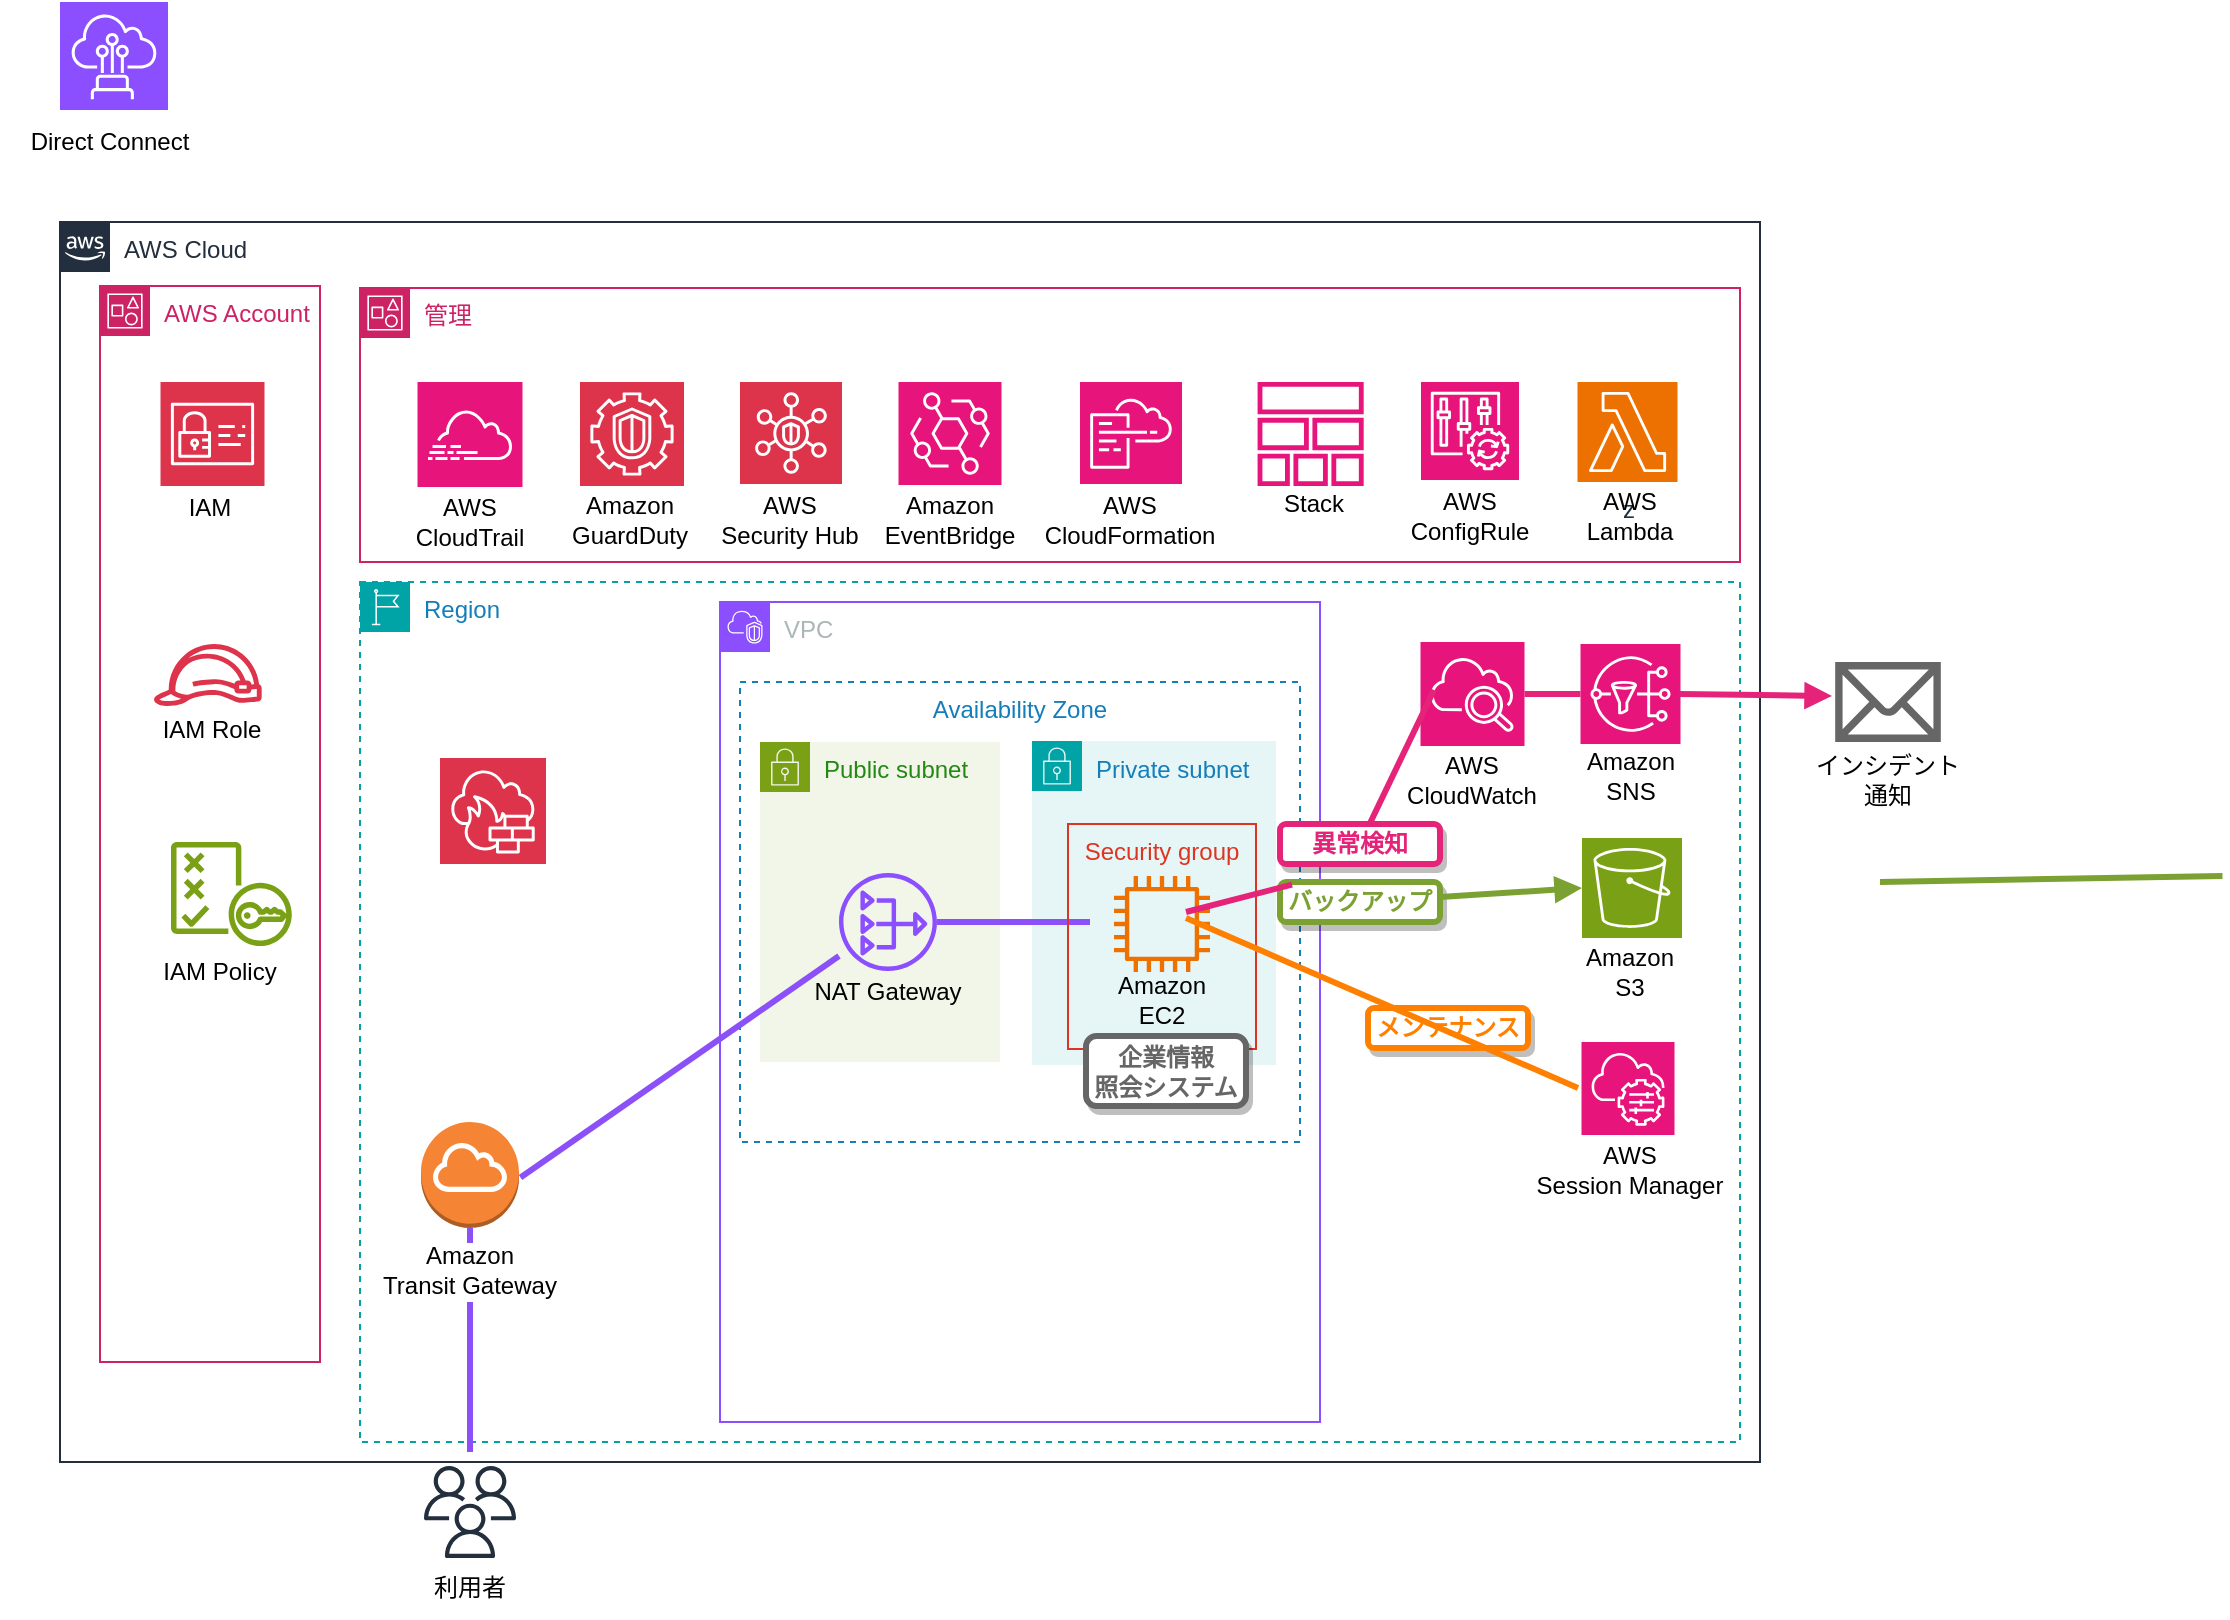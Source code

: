 <mxfile version="26.1.1">
  <diagram id="Ht1M8jgEwFfnCIfOTk4-" name="Page-1">
    <mxGraphModel dx="2350" dy="1287" grid="1" gridSize="10" guides="1" tooltips="1" connect="1" arrows="0" fold="1" page="1" pageScale="1" pageWidth="1169" pageHeight="827" math="0" shadow="0">
      <root>
        <mxCell id="0" />
        <mxCell id="1" parent="0" />
        <mxCell id="M5-uGFi3z-6Nw_OpLiqt-94" value="Public subnet" style="points=[[0,0],[0.25,0],[0.5,0],[0.75,0],[1,0],[1,0.25],[1,0.5],[1,0.75],[1,1],[0.75,1],[0.5,1],[0.25,1],[0,1],[0,0.75],[0,0.5],[0,0.25]];outlineConnect=0;gradientColor=none;html=1;whiteSpace=wrap;fontSize=12;fontStyle=0;container=1;pointerEvents=0;collapsible=0;recursiveResize=0;shape=mxgraph.aws4.group;grIcon=mxgraph.aws4.group_security_group;grStroke=0;strokeColor=#7AA116;fillColor=#F2F6E8;verticalAlign=top;align=left;spacingLeft=30;fontColor=#248814;dashed=0;" parent="1" vertex="1">
          <mxGeometry x="430" y="410" width="120" height="160" as="geometry" />
        </mxCell>
        <mxCell id="M5-uGFi3z-6Nw_OpLiqt-8" value="Availability Zone" style="fillColor=none;strokeColor=#147EBA;dashed=1;verticalAlign=top;fontStyle=0;fontColor=#147EBA;whiteSpace=wrap;html=1;movable=1;resizable=1;rotatable=1;deletable=1;editable=1;locked=0;connectable=1;" parent="M5-uGFi3z-6Nw_OpLiqt-94" vertex="1">
          <mxGeometry x="-10" y="-30" width="280" height="230" as="geometry" />
        </mxCell>
        <mxCell id="M5-uGFi3z-6Nw_OpLiqt-96" value="" style="sketch=0;outlineConnect=0;fontColor=#232F3E;gradientColor=none;fillColor=#8C4FFF;strokeColor=none;dashed=0;verticalLabelPosition=bottom;verticalAlign=top;align=center;html=1;fontSize=12;fontStyle=0;aspect=fixed;pointerEvents=1;shape=mxgraph.aws4.nat_gateway;" parent="M5-uGFi3z-6Nw_OpLiqt-94" vertex="1">
          <mxGeometry x="39.5" y="65.5" width="49" height="49" as="geometry" />
        </mxCell>
        <mxCell id="M5-uGFi3z-6Nw_OpLiqt-95" value="NAT Gateway" style="text;html=1;align=center;verticalAlign=middle;whiteSpace=wrap;rounded=0;" parent="M5-uGFi3z-6Nw_OpLiqt-94" vertex="1">
          <mxGeometry x="19" y="114.5" width="90" height="20" as="geometry" />
        </mxCell>
        <mxCell id="M5-uGFi3z-6Nw_OpLiqt-7" value="AWS Cloud" style="points=[[0,0],[0.25,0],[0.5,0],[0.75,0],[1,0],[1,0.25],[1,0.5],[1,0.75],[1,1],[0.75,1],[0.5,1],[0.25,1],[0,1],[0,0.75],[0,0.5],[0,0.25]];outlineConnect=0;gradientColor=none;html=1;whiteSpace=wrap;fontSize=12;fontStyle=0;container=1;pointerEvents=0;collapsible=0;recursiveResize=0;shape=mxgraph.aws4.group;grIcon=mxgraph.aws4.group_aws_cloud_alt;strokeColor=#232F3E;fillColor=none;verticalAlign=top;align=left;spacingLeft=30;fontColor=#232F3E;dashed=0;" parent="1" vertex="1">
          <mxGeometry x="80" y="150" width="850" height="620" as="geometry" />
        </mxCell>
        <mxCell id="M5-uGFi3z-6Nw_OpLiqt-25" value="AWS Account" style="points=[[0,0],[0.25,0],[0.5,0],[0.75,0],[1,0],[1,0.25],[1,0.5],[1,0.75],[1,1],[0.75,1],[0.5,1],[0.25,1],[0,1],[0,0.75],[0,0.5],[0,0.25]];outlineConnect=0;gradientColor=none;html=1;whiteSpace=wrap;fontSize=12;fontStyle=0;container=1;pointerEvents=0;collapsible=0;recursiveResize=0;shape=mxgraph.aws4.group;grIcon=mxgraph.aws4.group_account;strokeColor=#CD2264;fillColor=none;verticalAlign=top;align=left;spacingLeft=30;fontColor=#CD2264;dashed=0;" parent="M5-uGFi3z-6Nw_OpLiqt-7" vertex="1">
          <mxGeometry x="20" y="32" width="110" height="538" as="geometry" />
        </mxCell>
        <mxCell id="M5-uGFi3z-6Nw_OpLiqt-18" value="IAM" style="text;html=1;align=center;verticalAlign=middle;whiteSpace=wrap;rounded=0;" parent="M5-uGFi3z-6Nw_OpLiqt-25" vertex="1">
          <mxGeometry x="25.41" y="101" width="60" height="20" as="geometry" />
        </mxCell>
        <mxCell id="M5-uGFi3z-6Nw_OpLiqt-13" value="" style="sketch=0;outlineConnect=0;fontColor=#232F3E;gradientColor=none;fillColor=#DD344C;strokeColor=none;dashed=0;verticalLabelPosition=bottom;verticalAlign=top;align=center;html=1;fontSize=12;fontStyle=0;aspect=fixed;pointerEvents=1;shape=mxgraph.aws4.role;" parent="M5-uGFi3z-6Nw_OpLiqt-25" vertex="1">
          <mxGeometry x="26.43" y="179" width="54.96" height="31" as="geometry" />
        </mxCell>
        <mxCell id="M5-uGFi3z-6Nw_OpLiqt-20" value="IAM Role" style="text;html=1;align=center;verticalAlign=middle;whiteSpace=wrap;rounded=0;" parent="M5-uGFi3z-6Nw_OpLiqt-25" vertex="1">
          <mxGeometry x="26.25" y="212" width="60" height="20" as="geometry" />
        </mxCell>
        <mxCell id="M5-uGFi3z-6Nw_OpLiqt-22" value="IAM Policy" style="text;html=1;align=center;verticalAlign=middle;whiteSpace=wrap;rounded=0;" parent="M5-uGFi3z-6Nw_OpLiqt-25" vertex="1">
          <mxGeometry x="30.25" y="333" width="60" height="20" as="geometry" />
        </mxCell>
        <mxCell id="M5-uGFi3z-6Nw_OpLiqt-41" value="" style="sketch=0;outlineConnect=0;fontColor=#232F3E;gradientColor=none;fillColor=#7AA116;strokeColor=none;dashed=0;verticalLabelPosition=bottom;verticalAlign=top;align=center;html=1;fontSize=12;fontStyle=0;aspect=fixed;pointerEvents=1;shape=mxgraph.aws4.policy;" parent="M5-uGFi3z-6Nw_OpLiqt-25" vertex="1">
          <mxGeometry x="35.43" y="278" width="60.54" height="52" as="geometry" />
        </mxCell>
        <mxCell id="M5-uGFi3z-6Nw_OpLiqt-17" value="" style="sketch=0;points=[[0,0,0],[0.25,0,0],[0.5,0,0],[0.75,0,0],[1,0,0],[0,1,0],[0.25,1,0],[0.5,1,0],[0.75,1,0],[1,1,0],[0,0.25,0],[0,0.5,0],[0,0.75,0],[1,0.25,0],[1,0.5,0],[1,0.75,0]];outlineConnect=0;fontColor=#232F3E;fillColor=#DD344C;strokeColor=#ffffff;dashed=0;verticalLabelPosition=bottom;verticalAlign=top;align=center;html=1;fontSize=12;fontStyle=0;aspect=fixed;shape=mxgraph.aws4.resourceIcon;resIcon=mxgraph.aws4.identity_and_access_management;" parent="M5-uGFi3z-6Nw_OpLiqt-25" vertex="1">
          <mxGeometry x="30.25" y="48" width="52" height="52" as="geometry" />
        </mxCell>
        <mxCell id="M5-uGFi3z-6Nw_OpLiqt-6" value="Region" style="points=[[0,0],[0.25,0],[0.5,0],[0.75,0],[1,0],[1,0.25],[1,0.5],[1,0.75],[1,1],[0.75,1],[0.5,1],[0.25,1],[0,1],[0,0.75],[0,0.5],[0,0.25]];outlineConnect=0;gradientColor=none;html=1;whiteSpace=wrap;fontSize=12;fontStyle=0;container=1;pointerEvents=0;collapsible=0;recursiveResize=0;shape=mxgraph.aws4.group;grIcon=mxgraph.aws4.group_region;strokeColor=#00A4A6;fillColor=none;verticalAlign=top;align=left;spacingLeft=30;fontColor=#147EBA;dashed=1;movable=1;resizable=1;rotatable=1;deletable=1;editable=1;locked=0;connectable=1;" parent="M5-uGFi3z-6Nw_OpLiqt-7" vertex="1">
          <mxGeometry x="150" y="180" width="690" height="430" as="geometry" />
        </mxCell>
        <mxCell id="M5-uGFi3z-6Nw_OpLiqt-3" value="VPC" style="points=[[0,0],[0.25,0],[0.5,0],[0.75,0],[1,0],[1,0.25],[1,0.5],[1,0.75],[1,1],[0.75,1],[0.5,1],[0.25,1],[0,1],[0,0.75],[0,0.5],[0,0.25]];outlineConnect=0;gradientColor=none;html=1;whiteSpace=wrap;fontSize=12;fontStyle=0;container=1;pointerEvents=0;collapsible=0;recursiveResize=0;shape=mxgraph.aws4.group;grIcon=mxgraph.aws4.group_vpc2;strokeColor=#8C4FFF;fillColor=none;verticalAlign=top;align=left;spacingLeft=30;fontColor=#AAB7B8;dashed=0;movable=1;resizable=1;rotatable=1;deletable=1;editable=1;locked=0;connectable=1;" parent="M5-uGFi3z-6Nw_OpLiqt-6" vertex="1">
          <mxGeometry x="180" y="10" width="300" height="410" as="geometry" />
        </mxCell>
        <mxCell id="M5-uGFi3z-6Nw_OpLiqt-4" value="Private subnet" style="points=[[0,0],[0.25,0],[0.5,0],[0.75,0],[1,0],[1,0.25],[1,0.5],[1,0.75],[1,1],[0.75,1],[0.5,1],[0.25,1],[0,1],[0,0.75],[0,0.5],[0,0.25]];outlineConnect=0;gradientColor=none;html=1;whiteSpace=wrap;fontSize=12;fontStyle=0;container=1;pointerEvents=0;collapsible=0;recursiveResize=0;shape=mxgraph.aws4.group;grIcon=mxgraph.aws4.group_security_group;grStroke=0;strokeColor=#00A4A6;fillColor=#E6F6F7;verticalAlign=top;align=left;spacingLeft=30;fontColor=#147EBA;dashed=0;movable=1;resizable=1;rotatable=1;deletable=1;editable=1;locked=0;connectable=1;" parent="M5-uGFi3z-6Nw_OpLiqt-3" vertex="1">
          <mxGeometry x="156" y="69.5" width="122" height="162" as="geometry" />
        </mxCell>
        <mxCell id="M5-uGFi3z-6Nw_OpLiqt-24" value="Amazon&lt;div&gt;EC2&lt;/div&gt;" style="text;html=1;align=center;verticalAlign=middle;whiteSpace=wrap;rounded=0;" parent="M5-uGFi3z-6Nw_OpLiqt-4" vertex="1">
          <mxGeometry x="29" y="114.5" width="72" height="30.5" as="geometry" />
        </mxCell>
        <mxCell id="M5-uGFi3z-6Nw_OpLiqt-35" value="" style="sketch=0;points=[[0,0,0],[0.25,0,0],[0.5,0,0],[0.75,0,0],[1,0,0],[0,1,0],[0.25,1,0],[0.5,1,0],[0.75,1,0],[1,1,0],[0,0.25,0],[0,0.5,0],[0,0.75,0],[1,0.25,0],[1,0.5,0],[1,0.75,0]];points=[[0,0,0],[0.25,0,0],[0.5,0,0],[0.75,0,0],[1,0,0],[0,1,0],[0.25,1,0],[0.5,1,0],[0.75,1,0],[1,1,0],[0,0.25,0],[0,0.5,0],[0,0.75,0],[1,0.25,0],[1,0.5,0],[1,0.75,0]];outlineConnect=0;fontColor=#232F3E;fillColor=#E7157B;strokeColor=#ffffff;dashed=0;verticalLabelPosition=bottom;verticalAlign=top;align=center;html=1;fontSize=12;fontStyle=0;aspect=fixed;shape=mxgraph.aws4.resourceIcon;resIcon=mxgraph.aws4.systems_manager;" parent="M5-uGFi3z-6Nw_OpLiqt-6" vertex="1">
          <mxGeometry x="610.75" y="230" width="46.5" height="46.5" as="geometry" />
        </mxCell>
        <mxCell id="M5-uGFi3z-6Nw_OpLiqt-36" value="AWS&lt;div&gt;Session Manager&lt;/div&gt;" style="text;html=1;align=center;verticalAlign=middle;whiteSpace=wrap;rounded=0;" parent="M5-uGFi3z-6Nw_OpLiqt-6" vertex="1">
          <mxGeometry x="580" y="278" width="110" height="32" as="geometry" />
        </mxCell>
        <mxCell id="M5-uGFi3z-6Nw_OpLiqt-97" style="rounded=0;orthogonalLoop=1;jettySize=auto;html=1;endArrow=none;startFill=0;strokeWidth=3;strokeColor=light-dark(#8b50f8, #959595);" parent="M5-uGFi3z-6Nw_OpLiqt-6" source="M5-uGFi3z-6Nw_OpLiqt-96" edge="1">
          <mxGeometry relative="1" as="geometry">
            <mxPoint x="229.75" y="515" as="sourcePoint" />
            <mxPoint x="365" y="170" as="targetPoint" />
          </mxGeometry>
        </mxCell>
        <mxCell id="M5-uGFi3z-6Nw_OpLiqt-98" style="rounded=0;orthogonalLoop=1;jettySize=auto;html=1;exitX=1;exitY=0.5;exitDx=0;exitDy=0;exitPerimeter=0;endArrow=none;startFill=0;strokeWidth=3;strokeColor=light-dark(#8b50f8, #959595);" parent="M5-uGFi3z-6Nw_OpLiqt-6" target="M5-uGFi3z-6Nw_OpLiqt-96" edge="1">
          <mxGeometry relative="1" as="geometry">
            <mxPoint x="80.25" y="297.75" as="sourcePoint" />
          </mxGeometry>
        </mxCell>
        <mxCell id="M5-uGFi3z-6Nw_OpLiqt-99" value="Amazon&lt;div&gt;Transit Gateway&lt;/div&gt;" style="text;html=1;align=center;verticalAlign=middle;whiteSpace=wrap;rounded=0;" parent="M5-uGFi3z-6Nw_OpLiqt-6" vertex="1">
          <mxGeometry y="324.5" width="110" height="39" as="geometry" />
        </mxCell>
        <mxCell id="M5-uGFi3z-6Nw_OpLiqt-100" style="edgeStyle=orthogonalEdgeStyle;rounded=0;orthogonalLoop=1;jettySize=auto;html=1;endArrow=none;startFill=0;startArrow=none;strokeWidth=3;strokeColor=light-dark(#8b50f8, #959595);entryX=0.5;entryY=1;entryDx=0;entryDy=0;entryPerimeter=0;" parent="M5-uGFi3z-6Nw_OpLiqt-6" edge="1">
          <mxGeometry relative="1" as="geometry">
            <mxPoint x="55" y="330.5" as="sourcePoint" />
            <mxPoint x="55" y="323" as="targetPoint" />
          </mxGeometry>
        </mxCell>
        <mxCell id="M5-uGFi3z-6Nw_OpLiqt-101" value="" style="outlineConnect=0;dashed=0;verticalLabelPosition=bottom;verticalAlign=top;align=center;html=1;shape=mxgraph.aws3.internet_gateway;fillColor=#F58534;gradientColor=none;" parent="M5-uGFi3z-6Nw_OpLiqt-6" vertex="1">
          <mxGeometry x="30.5" y="270" width="49" height="53" as="geometry" />
        </mxCell>
        <mxCell id="M5-uGFi3z-6Nw_OpLiqt-84" value="異常検知" style="text;html=1;align=center;verticalAlign=middle;whiteSpace=wrap;rounded=1;fillColor=#FFFFFF;gradientColor=none;strokeColor=light-dark(#e42379, #295a0d);strokeWidth=3;fontColor=light-dark(#e42379, #295a0d);fontStyle=1;shadow=1;shadowBlur=0;" parent="M5-uGFi3z-6Nw_OpLiqt-6" vertex="1">
          <mxGeometry x="460.0" y="121" width="80" height="20" as="geometry" />
        </mxCell>
        <mxCell id="M5-uGFi3z-6Nw_OpLiqt-80" value="バックアップ" style="text;html=1;align=center;verticalAlign=middle;whiteSpace=wrap;rounded=1;fillColor=default;gradientColor=none;strokeColor=light-dark(#7ba132, #295a0d);strokeWidth=3;fontColor=light-dark(#7ba132, #295a0d);fontStyle=1;shadow=1;shadowBlur=0;" parent="M5-uGFi3z-6Nw_OpLiqt-6" vertex="1">
          <mxGeometry x="460" y="150" width="80" height="20" as="geometry" />
        </mxCell>
        <mxCell id="M5-uGFi3z-6Nw_OpLiqt-90" value="メンテナンス" style="text;html=1;align=center;verticalAlign=middle;whiteSpace=wrap;rounded=1;fillColor=#FFFFFF;gradientColor=none;strokeColor=light-dark(#FF8000,#295A0D);strokeWidth=3;fontColor=light-dark(#FF8000,#295A0D);fontStyle=1;shadow=1;shadowBlur=0;" parent="M5-uGFi3z-6Nw_OpLiqt-6" vertex="1">
          <mxGeometry x="504" y="213" width="80" height="20" as="geometry" />
        </mxCell>
        <mxCell id="M5-uGFi3z-6Nw_OpLiqt-104" value="" style="sketch=0;points=[[0,0,0],[0.25,0,0],[0.5,0,0],[0.75,0,0],[1,0,0],[0,1,0],[0.25,1,0],[0.5,1,0],[0.75,1,0],[1,1,0],[0,0.25,0],[0,0.5,0],[0,0.75,0],[1,0.25,0],[1,0.5,0],[1,0.75,0]];outlineConnect=0;fontColor=#232F3E;fillColor=#DD344C;strokeColor=#ffffff;dashed=0;verticalLabelPosition=bottom;verticalAlign=top;align=center;html=1;fontSize=12;fontStyle=0;aspect=fixed;shape=mxgraph.aws4.resourceIcon;resIcon=mxgraph.aws4.network_firewall;" parent="M5-uGFi3z-6Nw_OpLiqt-6" vertex="1">
          <mxGeometry x="40" y="88" width="53" height="53" as="geometry" />
        </mxCell>
        <mxCell id="M5-uGFi3z-6Nw_OpLiqt-34" value="Amazon&lt;div&gt;S3&lt;/div&gt;" style="text;html=1;align=center;verticalAlign=middle;whiteSpace=wrap;rounded=0;" parent="M5-uGFi3z-6Nw_OpLiqt-7" vertex="1">
          <mxGeometry x="740" y="359" width="90" height="32" as="geometry" />
        </mxCell>
        <mxCell id="M5-uGFi3z-6Nw_OpLiqt-33" value="" style="sketch=0;points=[[0,0,0],[0.25,0,0],[0.5,0,0],[0.75,0,0],[1,0,0],[0,1,0],[0.25,1,0],[0.5,1,0],[0.75,1,0],[1,1,0],[0,0.25,0],[0,0.5,0],[0,0.75,0],[1,0.25,0],[1,0.5,0],[1,0.75,0]];outlineConnect=0;fontColor=#232F3E;fillColor=#7AA116;strokeColor=#ffffff;dashed=0;verticalLabelPosition=bottom;verticalAlign=top;align=center;html=1;fontSize=12;fontStyle=0;aspect=fixed;shape=mxgraph.aws4.resourceIcon;resIcon=mxgraph.aws4.s3;" parent="M5-uGFi3z-6Nw_OpLiqt-7" vertex="1">
          <mxGeometry x="761" y="308" width="50" height="50" as="geometry" />
        </mxCell>
        <mxCell id="M5-uGFi3z-6Nw_OpLiqt-61" value="管理" style="points=[[0,0],[0.25,0],[0.5,0],[0.75,0],[1,0],[1,0.25],[1,0.5],[1,0.75],[1,1],[0.75,1],[0.5,1],[0.25,1],[0,1],[0,0.75],[0,0.5],[0,0.25]];outlineConnect=0;gradientColor=none;html=1;whiteSpace=wrap;fontSize=12;fontStyle=0;container=1;pointerEvents=0;collapsible=0;recursiveResize=0;shape=mxgraph.aws4.group;grIcon=mxgraph.aws4.group_account;strokeColor=#CD2264;fillColor=none;verticalAlign=top;align=left;spacingLeft=30;fontColor=#CD2264;dashed=0;" parent="M5-uGFi3z-6Nw_OpLiqt-7" vertex="1">
          <mxGeometry x="150" y="33" width="690" height="137" as="geometry" />
        </mxCell>
        <mxCell id="M5-uGFi3z-6Nw_OpLiqt-43" value="" style="sketch=0;points=[[0,0,0],[0.25,0,0],[0.5,0,0],[0.75,0,0],[1,0,0],[0,1,0],[0.25,1,0],[0.5,1,0],[0.75,1,0],[1,1,0],[0,0.25,0],[0,0.5,0],[0,0.75,0],[1,0.25,0],[1,0.5,0],[1,0.75,0]];points=[[0,0,0],[0.25,0,0],[0.5,0,0],[0.75,0,0],[1,0,0],[0,1,0],[0.25,1,0],[0.5,1,0],[0.75,1,0],[1,1,0],[0,0.25,0],[0,0.5,0],[0,0.75,0],[1,0.25,0],[1,0.5,0],[1,0.75,0]];outlineConnect=0;fontColor=#232F3E;fillColor=#E7157B;strokeColor=#ffffff;dashed=0;verticalLabelPosition=bottom;verticalAlign=top;align=center;html=1;fontSize=12;fontStyle=0;aspect=fixed;shape=mxgraph.aws4.resourceIcon;resIcon=mxgraph.aws4.cloudtrail;" parent="M5-uGFi3z-6Nw_OpLiqt-61" vertex="1">
          <mxGeometry x="28.75" y="47" width="52.5" height="52.5" as="geometry" />
        </mxCell>
        <mxCell id="M5-uGFi3z-6Nw_OpLiqt-44" value="AWS&lt;div&gt;CloudTrail&lt;/div&gt;" style="text;html=1;align=center;verticalAlign=middle;whiteSpace=wrap;rounded=0;" parent="M5-uGFi3z-6Nw_OpLiqt-61" vertex="1">
          <mxGeometry x="10" y="101.5" width="90" height="30.5" as="geometry" />
        </mxCell>
        <mxCell id="M5-uGFi3z-6Nw_OpLiqt-45" value="" style="sketch=0;points=[[0,0,0],[0.25,0,0],[0.5,0,0],[0.75,0,0],[1,0,0],[0,1,0],[0.25,1,0],[0.5,1,0],[0.75,1,0],[1,1,0],[0,0.25,0],[0,0.5,0],[0,0.75,0],[1,0.25,0],[1,0.5,0],[1,0.75,0]];outlineConnect=0;fontColor=#232F3E;fillColor=#E7157B;strokeColor=#ffffff;dashed=0;verticalLabelPosition=bottom;verticalAlign=top;align=center;html=1;fontSize=12;fontStyle=0;aspect=fixed;shape=mxgraph.aws4.resourceIcon;resIcon=mxgraph.aws4.eventbridge;" parent="M5-uGFi3z-6Nw_OpLiqt-61" vertex="1">
          <mxGeometry x="269.25" y="47" width="51.5" height="51.5" as="geometry" />
        </mxCell>
        <mxCell id="M5-uGFi3z-6Nw_OpLiqt-46" value="&lt;div&gt;Amazon&lt;/div&gt;EventBridge" style="text;html=1;align=center;verticalAlign=middle;whiteSpace=wrap;rounded=0;" parent="M5-uGFi3z-6Nw_OpLiqt-61" vertex="1">
          <mxGeometry x="250" y="100.5" width="90" height="31.5" as="geometry" />
        </mxCell>
        <mxCell id="M5-uGFi3z-6Nw_OpLiqt-53" value="" style="sketch=0;outlineConnect=0;fontColor=#232F3E;gradientColor=none;fillColor=#E7157B;strokeColor=none;dashed=0;verticalLabelPosition=bottom;verticalAlign=top;align=center;html=1;fontSize=12;fontStyle=0;aspect=fixed;pointerEvents=1;shape=mxgraph.aws4.stack;" parent="M5-uGFi3z-6Nw_OpLiqt-61" vertex="1">
          <mxGeometry x="448.63" y="47" width="53.37" height="52" as="geometry" />
        </mxCell>
        <mxCell id="M5-uGFi3z-6Nw_OpLiqt-54" value="&lt;div&gt;Stack&lt;/div&gt;" style="text;html=1;align=center;verticalAlign=middle;whiteSpace=wrap;rounded=0;" parent="M5-uGFi3z-6Nw_OpLiqt-61" vertex="1">
          <mxGeometry x="432" y="98.5" width="90" height="18.5" as="geometry" />
        </mxCell>
        <mxCell id="M5-uGFi3z-6Nw_OpLiqt-51" value="" style="sketch=0;points=[[0,0,0],[0.25,0,0],[0.5,0,0],[0.75,0,0],[1,0,0],[0,1,0],[0.25,1,0],[0.5,1,0],[0.75,1,0],[1,1,0],[0,0.25,0],[0,0.5,0],[0,0.75,0],[1,0.25,0],[1,0.5,0],[1,0.75,0]];points=[[0,0,0],[0.25,0,0],[0.5,0,0],[0.75,0,0],[1,0,0],[0,1,0],[0.25,1,0],[0.5,1,0],[0.75,1,0],[1,1,0],[0,0.25,0],[0,0.5,0],[0,0.75,0],[1,0.25,0],[1,0.5,0],[1,0.75,0]];outlineConnect=0;fontColor=#232F3E;fillColor=#E7157B;strokeColor=#ffffff;dashed=0;verticalLabelPosition=bottom;verticalAlign=top;align=center;html=1;fontSize=12;fontStyle=0;aspect=fixed;shape=mxgraph.aws4.resourceIcon;resIcon=mxgraph.aws4.cloudformation;" parent="M5-uGFi3z-6Nw_OpLiqt-61" vertex="1">
          <mxGeometry x="360" y="47" width="51" height="51" as="geometry" />
        </mxCell>
        <mxCell id="M5-uGFi3z-6Nw_OpLiqt-52" value="&lt;div&gt;AWS&lt;/div&gt;&lt;div&gt;CloudFormation&lt;/div&gt;" style="text;html=1;align=center;verticalAlign=middle;whiteSpace=wrap;rounded=0;" parent="M5-uGFi3z-6Nw_OpLiqt-61" vertex="1">
          <mxGeometry x="340" y="100.5" width="90" height="31.5" as="geometry" />
        </mxCell>
        <mxCell id="M5-uGFi3z-6Nw_OpLiqt-47" value="" style="sketch=0;points=[[0,0,0],[0.25,0,0],[0.5,0,0],[0.75,0,0],[1,0,0],[0,1,0],[0.25,1,0],[0.5,1,0],[0.75,1,0],[1,1,0],[0,0.25,0],[0,0.5,0],[0,0.75,0],[1,0.25,0],[1,0.5,0],[1,0.75,0]];outlineConnect=0;fontColor=#232F3E;fillColor=#DD344C;strokeColor=#ffffff;dashed=0;verticalLabelPosition=bottom;verticalAlign=top;align=center;html=1;fontSize=12;fontStyle=0;aspect=fixed;shape=mxgraph.aws4.resourceIcon;resIcon=mxgraph.aws4.guardduty;" parent="M5-uGFi3z-6Nw_OpLiqt-61" vertex="1">
          <mxGeometry x="110" y="47" width="52" height="52" as="geometry" />
        </mxCell>
        <mxCell id="M5-uGFi3z-6Nw_OpLiqt-48" value="&lt;div&gt;Amazon&lt;/div&gt;GuardDuty" style="text;html=1;align=center;verticalAlign=middle;whiteSpace=wrap;rounded=0;" parent="M5-uGFi3z-6Nw_OpLiqt-61" vertex="1">
          <mxGeometry x="90" y="100.5" width="90" height="31.5" as="geometry" />
        </mxCell>
        <mxCell id="M5-uGFi3z-6Nw_OpLiqt-49" value="" style="sketch=0;points=[[0,0,0],[0.25,0,0],[0.5,0,0],[0.75,0,0],[1,0,0],[0,1,0],[0.25,1,0],[0.5,1,0],[0.75,1,0],[1,1,0],[0,0.25,0],[0,0.5,0],[0,0.75,0],[1,0.25,0],[1,0.5,0],[1,0.75,0]];outlineConnect=0;fontColor=#232F3E;fillColor=#DD344C;strokeColor=#ffffff;dashed=0;verticalLabelPosition=bottom;verticalAlign=top;align=center;html=1;fontSize=12;fontStyle=0;aspect=fixed;shape=mxgraph.aws4.resourceIcon;resIcon=mxgraph.aws4.security_hub;" parent="M5-uGFi3z-6Nw_OpLiqt-61" vertex="1">
          <mxGeometry x="190" y="47" width="51" height="51" as="geometry" />
        </mxCell>
        <mxCell id="M5-uGFi3z-6Nw_OpLiqt-50" value="&lt;div&gt;AWS&lt;/div&gt;&lt;div&gt;Security Hub&lt;/div&gt;" style="text;html=1;align=center;verticalAlign=middle;whiteSpace=wrap;rounded=0;" parent="M5-uGFi3z-6Nw_OpLiqt-61" vertex="1">
          <mxGeometry x="170" y="100.5" width="90" height="31.5" as="geometry" />
        </mxCell>
        <mxCell id="M5-uGFi3z-6Nw_OpLiqt-58" value="" style="sketch=0;points=[[0,0,0],[0.25,0,0],[0.5,0,0],[0.75,0,0],[1,0,0],[0,1,0],[0.25,1,0],[0.5,1,0],[0.75,1,0],[1,1,0],[0,0.25,0],[0,0.5,0],[0,0.75,0],[1,0.25,0],[1,0.5,0],[1,0.75,0]];points=[[0,0,0],[0.25,0,0],[0.5,0,0],[0.75,0,0],[1,0,0],[0,1,0],[0.25,1,0],[0.5,1,0],[0.75,1,0],[1,1,0],[0,0.25,0],[0,0.5,0],[0,0.75,0],[1,0.25,0],[1,0.5,0],[1,0.75,0]];outlineConnect=0;fontColor=#232F3E;fillColor=#E7157B;strokeColor=#ffffff;dashed=0;verticalLabelPosition=bottom;verticalAlign=top;align=center;html=1;fontSize=12;fontStyle=0;aspect=fixed;shape=mxgraph.aws4.resourceIcon;resIcon=mxgraph.aws4.config;" parent="M5-uGFi3z-6Nw_OpLiqt-61" vertex="1">
          <mxGeometry x="530.5" y="47" width="49" height="49" as="geometry" />
        </mxCell>
        <mxCell id="M5-uGFi3z-6Nw_OpLiqt-59" value="&lt;div&gt;AWS&lt;/div&gt;&lt;div&gt;ConfigRule&lt;/div&gt;" style="text;html=1;align=center;verticalAlign=middle;whiteSpace=wrap;rounded=0;" parent="M5-uGFi3z-6Nw_OpLiqt-61" vertex="1">
          <mxGeometry x="510" y="98.5" width="90" height="31.5" as="geometry" />
        </mxCell>
        <mxCell id="M5-uGFi3z-6Nw_OpLiqt-56" value="z" style="sketch=0;points=[[0,0,0],[0.25,0,0],[0.5,0,0],[0.75,0,0],[1,0,0],[0,1,0],[0.25,1,0],[0.5,1,0],[0.75,1,0],[1,1,0],[0,0.25,0],[0,0.5,0],[0,0.75,0],[1,0.25,0],[1,0.5,0],[1,0.75,0]];outlineConnect=0;fontColor=#232F3E;fillColor=#ED7100;strokeColor=#ffffff;dashed=0;verticalLabelPosition=bottom;verticalAlign=top;align=center;html=1;fontSize=12;fontStyle=0;aspect=fixed;shape=mxgraph.aws4.resourceIcon;resIcon=mxgraph.aws4.lambda;" parent="M5-uGFi3z-6Nw_OpLiqt-61" vertex="1">
          <mxGeometry x="608.75" y="47" width="50" height="50" as="geometry" />
        </mxCell>
        <mxCell id="M5-uGFi3z-6Nw_OpLiqt-57" value="&lt;div&gt;AWS&lt;/div&gt;&lt;div&gt;Lambda&lt;/div&gt;" style="text;html=1;align=center;verticalAlign=middle;whiteSpace=wrap;rounded=0;" parent="M5-uGFi3z-6Nw_OpLiqt-61" vertex="1">
          <mxGeometry x="590" y="98.5" width="90" height="31.5" as="geometry" />
        </mxCell>
        <mxCell id="M5-uGFi3z-6Nw_OpLiqt-27" value="" style="sketch=0;points=[[0,0,0],[0.25,0,0],[0.5,0,0],[0.75,0,0],[1,0,0],[0,1,0],[0.25,1,0],[0.5,1,0],[0.75,1,0],[1,1,0],[0,0.25,0],[0,0.5,0],[0,0.75,0],[1,0.25,0],[1,0.5,0],[1,0.75,0]];points=[[0,0,0],[0.25,0,0],[0.5,0,0],[0.75,0,0],[1,0,0],[0,1,0],[0.25,1,0],[0.5,1,0],[0.75,1,0],[1,1,0],[0,0.25,0],[0,0.5,0],[0,0.75,0],[1,0.25,0],[1,0.5,0],[1,0.75,0]];outlineConnect=0;fontColor=#232F3E;fillColor=#E7157B;strokeColor=#ffffff;dashed=0;verticalLabelPosition=bottom;verticalAlign=top;align=center;html=1;fontSize=12;fontStyle=0;aspect=fixed;shape=mxgraph.aws4.resourceIcon;resIcon=mxgraph.aws4.cloudwatch_2;" parent="M5-uGFi3z-6Nw_OpLiqt-7" vertex="1">
          <mxGeometry x="680.25" y="210" width="52" height="52" as="geometry" />
        </mxCell>
        <mxCell id="M5-uGFi3z-6Nw_OpLiqt-28" value="AWS&lt;div&gt;CloudWatch&lt;/div&gt;" style="text;html=1;align=center;verticalAlign=middle;whiteSpace=wrap;rounded=0;" parent="M5-uGFi3z-6Nw_OpLiqt-7" vertex="1">
          <mxGeometry x="661.25" y="265" width="90" height="28" as="geometry" />
        </mxCell>
        <mxCell id="M5-uGFi3z-6Nw_OpLiqt-29" value="" style="sketch=0;points=[[0,0,0],[0.25,0,0],[0.5,0,0],[0.75,0,0],[1,0,0],[0,1,0],[0.25,1,0],[0.5,1,0],[0.75,1,0],[1,1,0],[0,0.25,0],[0,0.5,0],[0,0.75,0],[1,0.25,0],[1,0.5,0],[1,0.75,0]];outlineConnect=0;fontColor=#232F3E;fillColor=#E7157B;strokeColor=#ffffff;dashed=0;verticalLabelPosition=bottom;verticalAlign=top;align=center;html=1;fontSize=12;fontStyle=0;aspect=fixed;shape=mxgraph.aws4.resourceIcon;resIcon=mxgraph.aws4.sns;" parent="M5-uGFi3z-6Nw_OpLiqt-7" vertex="1">
          <mxGeometry x="760.25" y="211" width="50" height="50" as="geometry" />
        </mxCell>
        <mxCell id="M5-uGFi3z-6Nw_OpLiqt-30" value="Amazon&lt;div&gt;SNS&lt;/div&gt;" style="text;html=1;align=center;verticalAlign=middle;whiteSpace=wrap;rounded=0;" parent="M5-uGFi3z-6Nw_OpLiqt-7" vertex="1">
          <mxGeometry x="761.25" y="263" width="49" height="27" as="geometry" />
        </mxCell>
        <mxCell id="M5-uGFi3z-6Nw_OpLiqt-72" style="rounded=0;orthogonalLoop=1;jettySize=auto;html=1;endArrow=none;startFill=0;strokeWidth=3;strokeColor=light-dark(#e42379, #00a200);exitX=1;exitY=0.5;exitDx=0;exitDy=0;exitPerimeter=0;entryX=0;entryY=0.5;entryDx=0;entryDy=0;entryPerimeter=0;" parent="M5-uGFi3z-6Nw_OpLiqt-7" source="M5-uGFi3z-6Nw_OpLiqt-27" target="M5-uGFi3z-6Nw_OpLiqt-29" edge="1">
          <mxGeometry relative="1" as="geometry">
            <mxPoint x="670" y="327" as="sourcePoint" />
            <mxPoint x="776" y="234" as="targetPoint" />
          </mxGeometry>
        </mxCell>
        <mxCell id="M5-uGFi3z-6Nw_OpLiqt-73" style="rounded=0;orthogonalLoop=1;jettySize=auto;html=1;endArrow=block;startFill=0;strokeWidth=3;strokeColor=light-dark(#e42379, #00a200);exitX=1;exitY=0.5;exitDx=0;exitDy=0;exitPerimeter=0;endFill=1;" parent="M5-uGFi3z-6Nw_OpLiqt-7" edge="1">
          <mxGeometry relative="1" as="geometry">
            <mxPoint x="809.75" y="236" as="sourcePoint" />
            <mxPoint x="886" y="237" as="targetPoint" />
          </mxGeometry>
        </mxCell>
        <mxCell id="M5-uGFi3z-6Nw_OpLiqt-70" style="rounded=0;orthogonalLoop=1;jettySize=auto;html=1;endArrow=block;startFill=0;strokeWidth=3;strokeColor=light-dark(#7ba132, #00a200);entryX=0;entryY=0.5;entryDx=0;entryDy=0;entryPerimeter=0;endFill=1;" parent="M5-uGFi3z-6Nw_OpLiqt-7" source="M5-uGFi3z-6Nw_OpLiqt-80" target="M5-uGFi3z-6Nw_OpLiqt-33" edge="1">
          <mxGeometry relative="1" as="geometry">
            <mxPoint x="579.96" y="333.5" as="sourcePoint" />
            <mxPoint x="635.96" y="334.5" as="targetPoint" />
          </mxGeometry>
        </mxCell>
        <mxCell id="M5-uGFi3z-6Nw_OpLiqt-15" value="" style="sketch=0;outlineConnect=0;fontColor=#232F3E;gradientColor=none;fillColor=#232F3D;strokeColor=none;dashed=0;verticalLabelPosition=bottom;verticalAlign=top;align=center;html=1;fontSize=12;fontStyle=0;aspect=fixed;pointerEvents=1;shape=mxgraph.aws4.users;" parent="1" vertex="1">
          <mxGeometry x="262" y="772" width="46" height="46" as="geometry" />
        </mxCell>
        <mxCell id="M5-uGFi3z-6Nw_OpLiqt-1" value="" style="sketch=0;outlineConnect=0;fontColor=#232F3E;gradientColor=none;fillColor=#ED7100;strokeColor=none;dashed=0;verticalLabelPosition=bottom;verticalAlign=top;align=center;html=1;fontSize=12;fontStyle=0;aspect=fixed;pointerEvents=1;shape=mxgraph.aws4.instance2;" parent="1" vertex="1">
          <mxGeometry x="607.001" y="477" width="48" height="48" as="geometry" />
        </mxCell>
        <mxCell id="M5-uGFi3z-6Nw_OpLiqt-2" value="Security group" style="fillColor=none;strokeColor=#DD3522;verticalAlign=top;fontStyle=0;fontColor=#DD3522;whiteSpace=wrap;html=1;" parent="1" vertex="1">
          <mxGeometry x="584" y="451" width="94" height="112.5" as="geometry" />
        </mxCell>
        <mxCell id="M5-uGFi3z-6Nw_OpLiqt-37" value="" style="sketch=0;points=[[0,0,0],[0.25,0,0],[0.5,0,0],[0.75,0,0],[1,0,0],[0,1,0],[0.25,1,0],[0.5,1,0],[0.75,1,0],[1,1,0],[0,0.25,0],[0,0.5,0],[0,0.75,0],[1,0.25,0],[1,0.5,0],[1,0.75,0]];outlineConnect=0;fontColor=#232F3E;fillColor=#8C4FFF;strokeColor=#ffffff;dashed=0;verticalLabelPosition=bottom;verticalAlign=top;align=center;html=1;fontSize=12;fontStyle=0;aspect=fixed;shape=mxgraph.aws4.resourceIcon;resIcon=mxgraph.aws4.direct_connect;" parent="1" vertex="1">
          <mxGeometry x="80" y="40" width="54" height="54" as="geometry" />
        </mxCell>
        <mxCell id="M5-uGFi3z-6Nw_OpLiqt-40" value="Direct Connect" style="text;html=1;align=center;verticalAlign=middle;whiteSpace=wrap;rounded=0;" parent="1" vertex="1">
          <mxGeometry x="50" y="100" width="110" height="20" as="geometry" />
        </mxCell>
        <mxCell id="M5-uGFi3z-6Nw_OpLiqt-65" style="rounded=0;orthogonalLoop=1;jettySize=auto;html=1;endArrow=none;startFill=0;startArrow=none;strokeWidth=3;strokeColor=light-dark(#8b50f8, #959595);" parent="1" edge="1">
          <mxGeometry relative="1" as="geometry">
            <mxPoint x="285" y="690" as="sourcePoint" />
            <mxPoint x="285" y="765" as="targetPoint" />
          </mxGeometry>
        </mxCell>
        <mxCell id="M5-uGFi3z-6Nw_OpLiqt-74" value="インシデント&lt;div&gt;通知&lt;/div&gt;" style="text;html=1;align=center;verticalAlign=middle;whiteSpace=wrap;rounded=0;" parent="1" vertex="1">
          <mxGeometry x="954" y="414" width="80" height="30" as="geometry" />
        </mxCell>
        <mxCell id="M5-uGFi3z-6Nw_OpLiqt-76" value="利用者" style="text;html=1;align=center;verticalAlign=middle;whiteSpace=wrap;rounded=0;" parent="1" vertex="1">
          <mxGeometry x="245" y="818" width="80" height="30" as="geometry" />
        </mxCell>
        <mxCell id="M5-uGFi3z-6Nw_OpLiqt-78" value="" style="shape=mxgraph.signs.tech.mail;html=1;pointerEvents=1;fillColor=#666666;strokeColor=none;verticalLabelPosition=bottom;verticalAlign=top;align=center;" parent="1" vertex="1">
          <mxGeometry x="967.6" y="370" width="52.8" height="40" as="geometry" />
        </mxCell>
        <mxCell id="M5-uGFi3z-6Nw_OpLiqt-71" style="rounded=0;orthogonalLoop=1;jettySize=auto;html=1;endArrow=none;startFill=0;strokeWidth=3;strokeColor=light-dark(#e42379, #00a200);" parent="1" source="M5-uGFi3z-6Nw_OpLiqt-84" edge="1">
          <mxGeometry relative="1" as="geometry">
            <mxPoint x="661" y="477" as="sourcePoint" />
            <mxPoint x="767" y="384" as="targetPoint" />
          </mxGeometry>
        </mxCell>
        <mxCell id="M5-uGFi3z-6Nw_OpLiqt-85" value="" style="rounded=0;orthogonalLoop=1;jettySize=auto;html=1;endArrow=none;startFill=0;strokeWidth=3;strokeColor=light-dark(#e42379, #00a200);" parent="1" edge="1">
          <mxGeometry relative="1" as="geometry">
            <mxPoint x="643" y="495" as="sourcePoint" />
            <mxPoint x="696" y="481.275" as="targetPoint" />
          </mxGeometry>
        </mxCell>
        <mxCell id="M5-uGFi3z-6Nw_OpLiqt-88" style="rounded=0;orthogonalLoop=1;jettySize=auto;html=1;endArrow=none;startFill=0;strokeWidth=3;strokeColor=#FF8000;" parent="1" edge="1">
          <mxGeometry relative="1" as="geometry">
            <mxPoint x="839" y="583" as="sourcePoint" />
            <mxPoint x="643" y="498" as="targetPoint" />
            <Array as="points" />
          </mxGeometry>
        </mxCell>
        <mxCell id="M5-uGFi3z-6Nw_OpLiqt-92" value="企業情報&lt;div&gt;照会システム&lt;/div&gt;" style="text;html=1;align=center;verticalAlign=middle;whiteSpace=wrap;rounded=1;fillColor=default;gradientColor=none;strokeColor=light-dark(#666666,#295A0D);strokeWidth=3;fontColor=light-dark(#666666,#295A0D);fontStyle=1;shadow=1;shadowBlur=0;" parent="1" vertex="1">
          <mxGeometry x="593" y="557" width="80" height="35" as="geometry" />
        </mxCell>
        <mxCell id="M5-uGFi3z-6Nw_OpLiqt-81" value="" style="rounded=0;orthogonalLoop=1;jettySize=auto;html=1;endArrow=none;startFill=0;strokeWidth=3;strokeColor=light-dark(#7ba132, #00a200);" parent="1" edge="1">
          <mxGeometry relative="1" as="geometry">
            <mxPoint x="990" y="480" as="sourcePoint" />
            <mxPoint x="1161.24" y="477" as="targetPoint" />
          </mxGeometry>
        </mxCell>
        <mxCell id="M5-uGFi3z-6Nw_OpLiqt-105" value="名称未設定レイヤ" parent="0" visible="0" />
        <mxCell id="M5-uGFi3z-6Nw_OpLiqt-106" value="Public subnet" style="points=[[0,0],[0.25,0],[0.5,0],[0.75,0],[1,0],[1,0.25],[1,0.5],[1,0.75],[1,1],[0.75,1],[0.5,1],[0.25,1],[0,1],[0,0.75],[0,0.5],[0,0.25]];outlineConnect=0;gradientColor=none;html=1;whiteSpace=wrap;fontSize=12;fontStyle=0;container=1;pointerEvents=0;collapsible=0;recursiveResize=0;shape=mxgraph.aws4.group;grIcon=mxgraph.aws4.group_security_group;grStroke=0;strokeColor=#7AA116;fillColor=#F2F6E8;verticalAlign=top;align=left;spacingLeft=30;fontColor=#248814;dashed=0;" parent="M5-uGFi3z-6Nw_OpLiqt-105" vertex="1">
          <mxGeometry x="430" y="410" width="120" height="160" as="geometry" />
        </mxCell>
        <mxCell id="M5-uGFi3z-6Nw_OpLiqt-107" value="Availability Zone" style="fillColor=none;strokeColor=#147EBA;dashed=1;verticalAlign=top;fontStyle=0;fontColor=#147EBA;whiteSpace=wrap;html=1;movable=1;resizable=1;rotatable=1;deletable=1;editable=1;locked=0;connectable=1;" parent="M5-uGFi3z-6Nw_OpLiqt-106" vertex="1">
          <mxGeometry x="-10" y="-30" width="280" height="230" as="geometry" />
        </mxCell>
        <mxCell id="M5-uGFi3z-6Nw_OpLiqt-108" value="" style="sketch=0;outlineConnect=0;fontColor=#232F3E;gradientColor=none;fillColor=#8C4FFF;strokeColor=none;dashed=0;verticalLabelPosition=bottom;verticalAlign=top;align=center;html=1;fontSize=12;fontStyle=0;aspect=fixed;pointerEvents=1;shape=mxgraph.aws4.nat_gateway;" parent="M5-uGFi3z-6Nw_OpLiqt-106" vertex="1">
          <mxGeometry x="39.5" y="65.5" width="49" height="49" as="geometry" />
        </mxCell>
        <mxCell id="M5-uGFi3z-6Nw_OpLiqt-109" value="NAT Gateway" style="text;html=1;align=center;verticalAlign=middle;whiteSpace=wrap;rounded=0;" parent="M5-uGFi3z-6Nw_OpLiqt-106" vertex="1">
          <mxGeometry x="19" y="114.5" width="90" height="20" as="geometry" />
        </mxCell>
        <mxCell id="M5-uGFi3z-6Nw_OpLiqt-110" value="AWS Cloud" style="points=[[0,0],[0.25,0],[0.5,0],[0.75,0],[1,0],[1,0.25],[1,0.5],[1,0.75],[1,1],[0.75,1],[0.5,1],[0.25,1],[0,1],[0,0.75],[0,0.5],[0,0.25]];outlineConnect=0;gradientColor=none;html=1;whiteSpace=wrap;fontSize=12;fontStyle=0;container=1;pointerEvents=0;collapsible=0;recursiveResize=0;shape=mxgraph.aws4.group;grIcon=mxgraph.aws4.group_aws_cloud_alt;strokeColor=#232F3E;fillColor=none;verticalAlign=top;align=left;spacingLeft=30;fontColor=#232F3E;dashed=0;" parent="M5-uGFi3z-6Nw_OpLiqt-105" vertex="1">
          <mxGeometry x="80" y="150" width="850" height="620" as="geometry" />
        </mxCell>
        <mxCell id="M5-uGFi3z-6Nw_OpLiqt-111" value="AWS Account" style="points=[[0,0],[0.25,0],[0.5,0],[0.75,0],[1,0],[1,0.25],[1,0.5],[1,0.75],[1,1],[0.75,1],[0.5,1],[0.25,1],[0,1],[0,0.75],[0,0.5],[0,0.25]];outlineConnect=0;gradientColor=none;html=1;whiteSpace=wrap;fontSize=12;fontStyle=0;container=1;pointerEvents=0;collapsible=0;recursiveResize=0;shape=mxgraph.aws4.group;grIcon=mxgraph.aws4.group_account;strokeColor=#CD2264;fillColor=none;verticalAlign=top;align=left;spacingLeft=30;fontColor=#CD2264;dashed=0;" parent="M5-uGFi3z-6Nw_OpLiqt-110" vertex="1">
          <mxGeometry x="20" y="32" width="110" height="538" as="geometry" />
        </mxCell>
        <mxCell id="M5-uGFi3z-6Nw_OpLiqt-112" value="IAM" style="text;html=1;align=center;verticalAlign=middle;whiteSpace=wrap;rounded=0;" parent="M5-uGFi3z-6Nw_OpLiqt-111" vertex="1">
          <mxGeometry x="25.41" y="101" width="60" height="20" as="geometry" />
        </mxCell>
        <mxCell id="M5-uGFi3z-6Nw_OpLiqt-113" value="" style="sketch=0;outlineConnect=0;fontColor=#232F3E;gradientColor=none;fillColor=#DD344C;strokeColor=none;dashed=0;verticalLabelPosition=bottom;verticalAlign=top;align=center;html=1;fontSize=12;fontStyle=0;aspect=fixed;pointerEvents=1;shape=mxgraph.aws4.role;" parent="M5-uGFi3z-6Nw_OpLiqt-111" vertex="1">
          <mxGeometry x="26.43" y="179" width="54.96" height="31" as="geometry" />
        </mxCell>
        <mxCell id="M5-uGFi3z-6Nw_OpLiqt-114" value="IAM Role" style="text;html=1;align=center;verticalAlign=middle;whiteSpace=wrap;rounded=0;" parent="M5-uGFi3z-6Nw_OpLiqt-111" vertex="1">
          <mxGeometry x="26.25" y="212" width="60" height="20" as="geometry" />
        </mxCell>
        <mxCell id="M5-uGFi3z-6Nw_OpLiqt-115" value="IAM Policy" style="text;html=1;align=center;verticalAlign=middle;whiteSpace=wrap;rounded=0;" parent="M5-uGFi3z-6Nw_OpLiqt-111" vertex="1">
          <mxGeometry x="30.25" y="333" width="60" height="20" as="geometry" />
        </mxCell>
        <mxCell id="M5-uGFi3z-6Nw_OpLiqt-116" value="" style="sketch=0;outlineConnect=0;fontColor=#232F3E;gradientColor=none;fillColor=#7AA116;strokeColor=none;dashed=0;verticalLabelPosition=bottom;verticalAlign=top;align=center;html=1;fontSize=12;fontStyle=0;aspect=fixed;pointerEvents=1;shape=mxgraph.aws4.policy;" parent="M5-uGFi3z-6Nw_OpLiqt-111" vertex="1">
          <mxGeometry x="35.43" y="278" width="60.54" height="52" as="geometry" />
        </mxCell>
        <mxCell id="M5-uGFi3z-6Nw_OpLiqt-117" value="" style="sketch=0;points=[[0,0,0],[0.25,0,0],[0.5,0,0],[0.75,0,0],[1,0,0],[0,1,0],[0.25,1,0],[0.5,1,0],[0.75,1,0],[1,1,0],[0,0.25,0],[0,0.5,0],[0,0.75,0],[1,0.25,0],[1,0.5,0],[1,0.75,0]];outlineConnect=0;fontColor=#232F3E;fillColor=#DD344C;strokeColor=#ffffff;dashed=0;verticalLabelPosition=bottom;verticalAlign=top;align=center;html=1;fontSize=12;fontStyle=0;aspect=fixed;shape=mxgraph.aws4.resourceIcon;resIcon=mxgraph.aws4.identity_and_access_management;" parent="M5-uGFi3z-6Nw_OpLiqt-111" vertex="1">
          <mxGeometry x="30.25" y="48" width="52" height="52" as="geometry" />
        </mxCell>
        <mxCell id="M5-uGFi3z-6Nw_OpLiqt-118" value="Region" style="points=[[0,0],[0.25,0],[0.5,0],[0.75,0],[1,0],[1,0.25],[1,0.5],[1,0.75],[1,1],[0.75,1],[0.5,1],[0.25,1],[0,1],[0,0.75],[0,0.5],[0,0.25]];outlineConnect=0;gradientColor=none;html=1;whiteSpace=wrap;fontSize=12;fontStyle=0;container=1;pointerEvents=0;collapsible=0;recursiveResize=0;shape=mxgraph.aws4.group;grIcon=mxgraph.aws4.group_region;strokeColor=#00A4A6;fillColor=none;verticalAlign=top;align=left;spacingLeft=30;fontColor=#147EBA;dashed=1;movable=1;resizable=1;rotatable=1;deletable=1;editable=1;locked=0;connectable=1;" parent="M5-uGFi3z-6Nw_OpLiqt-110" vertex="1">
          <mxGeometry x="150" y="180" width="690" height="430" as="geometry" />
        </mxCell>
        <mxCell id="M5-uGFi3z-6Nw_OpLiqt-119" value="VPC" style="points=[[0,0],[0.25,0],[0.5,0],[0.75,0],[1,0],[1,0.25],[1,0.5],[1,0.75],[1,1],[0.75,1],[0.5,1],[0.25,1],[0,1],[0,0.75],[0,0.5],[0,0.25]];outlineConnect=0;gradientColor=none;html=1;whiteSpace=wrap;fontSize=12;fontStyle=0;container=1;pointerEvents=0;collapsible=0;recursiveResize=0;shape=mxgraph.aws4.group;grIcon=mxgraph.aws4.group_vpc2;strokeColor=#8C4FFF;fillColor=none;verticalAlign=top;align=left;spacingLeft=30;fontColor=#AAB7B8;dashed=0;movable=1;resizable=1;rotatable=1;deletable=1;editable=1;locked=0;connectable=1;" parent="M5-uGFi3z-6Nw_OpLiqt-118" vertex="1">
          <mxGeometry x="180" y="10" width="300" height="410" as="geometry" />
        </mxCell>
        <mxCell id="M5-uGFi3z-6Nw_OpLiqt-120" value="Private subnet" style="points=[[0,0],[0.25,0],[0.5,0],[0.75,0],[1,0],[1,0.25],[1,0.5],[1,0.75],[1,1],[0.75,1],[0.5,1],[0.25,1],[0,1],[0,0.75],[0,0.5],[0,0.25]];outlineConnect=0;gradientColor=none;html=1;whiteSpace=wrap;fontSize=12;fontStyle=0;container=1;pointerEvents=0;collapsible=0;recursiveResize=0;shape=mxgraph.aws4.group;grIcon=mxgraph.aws4.group_security_group;grStroke=0;strokeColor=#00A4A6;fillColor=#E6F6F7;verticalAlign=top;align=left;spacingLeft=30;fontColor=#147EBA;dashed=0;movable=1;resizable=1;rotatable=1;deletable=1;editable=1;locked=0;connectable=1;" parent="M5-uGFi3z-6Nw_OpLiqt-119" vertex="1">
          <mxGeometry x="156" y="69.5" width="122" height="162" as="geometry" />
        </mxCell>
        <mxCell id="M5-uGFi3z-6Nw_OpLiqt-121" value="Amazon&lt;div&gt;EC2&lt;/div&gt;" style="text;html=1;align=center;verticalAlign=middle;whiteSpace=wrap;rounded=0;" parent="M5-uGFi3z-6Nw_OpLiqt-120" vertex="1">
          <mxGeometry x="29" y="114.5" width="72" height="30.5" as="geometry" />
        </mxCell>
        <mxCell id="M5-uGFi3z-6Nw_OpLiqt-122" value="" style="sketch=0;points=[[0,0,0],[0.25,0,0],[0.5,0,0],[0.75,0,0],[1,0,0],[0,1,0],[0.25,1,0],[0.5,1,0],[0.75,1,0],[1,1,0],[0,0.25,0],[0,0.5,0],[0,0.75,0],[1,0.25,0],[1,0.5,0],[1,0.75,0]];points=[[0,0,0],[0.25,0,0],[0.5,0,0],[0.75,0,0],[1,0,0],[0,1,0],[0.25,1,0],[0.5,1,0],[0.75,1,0],[1,1,0],[0,0.25,0],[0,0.5,0],[0,0.75,0],[1,0.25,0],[1,0.5,0],[1,0.75,0]];outlineConnect=0;fontColor=#232F3E;fillColor=#E7157B;strokeColor=#ffffff;dashed=0;verticalLabelPosition=bottom;verticalAlign=top;align=center;html=1;fontSize=12;fontStyle=0;aspect=fixed;shape=mxgraph.aws4.resourceIcon;resIcon=mxgraph.aws4.systems_manager;" parent="M5-uGFi3z-6Nw_OpLiqt-118" vertex="1">
          <mxGeometry x="610.75" y="230" width="46.5" height="46.5" as="geometry" />
        </mxCell>
        <mxCell id="M5-uGFi3z-6Nw_OpLiqt-123" value="AWS&lt;div&gt;Session Manager&lt;/div&gt;" style="text;html=1;align=center;verticalAlign=middle;whiteSpace=wrap;rounded=0;" parent="M5-uGFi3z-6Nw_OpLiqt-118" vertex="1">
          <mxGeometry x="580" y="278" width="110" height="32" as="geometry" />
        </mxCell>
        <mxCell id="M5-uGFi3z-6Nw_OpLiqt-124" style="rounded=0;orthogonalLoop=1;jettySize=auto;html=1;endArrow=none;startFill=0;strokeWidth=3;strokeColor=light-dark(#8b50f8, #959595);" parent="M5-uGFi3z-6Nw_OpLiqt-118" source="M5-uGFi3z-6Nw_OpLiqt-108" edge="1">
          <mxGeometry relative="1" as="geometry">
            <mxPoint x="229.75" y="515" as="sourcePoint" />
            <mxPoint x="365" y="170" as="targetPoint" />
          </mxGeometry>
        </mxCell>
        <mxCell id="M5-uGFi3z-6Nw_OpLiqt-125" style="rounded=0;orthogonalLoop=1;jettySize=auto;html=1;exitX=1;exitY=0.5;exitDx=0;exitDy=0;exitPerimeter=0;endArrow=none;startFill=0;strokeWidth=3;strokeColor=light-dark(#8b50f8, #959595);" parent="M5-uGFi3z-6Nw_OpLiqt-118" target="M5-uGFi3z-6Nw_OpLiqt-108" edge="1">
          <mxGeometry relative="1" as="geometry">
            <mxPoint x="80.25" y="297.75" as="sourcePoint" />
          </mxGeometry>
        </mxCell>
        <mxCell id="M5-uGFi3z-6Nw_OpLiqt-126" value="Amazon&lt;div&gt;Transit Gateway&lt;/div&gt;" style="text;html=1;align=center;verticalAlign=middle;whiteSpace=wrap;rounded=0;" parent="M5-uGFi3z-6Nw_OpLiqt-118" vertex="1">
          <mxGeometry y="324.5" width="110" height="39" as="geometry" />
        </mxCell>
        <mxCell id="M5-uGFi3z-6Nw_OpLiqt-127" style="edgeStyle=orthogonalEdgeStyle;rounded=0;orthogonalLoop=1;jettySize=auto;html=1;endArrow=none;startFill=0;startArrow=none;strokeWidth=3;strokeColor=light-dark(#8b50f8, #959595);entryX=0.5;entryY=1;entryDx=0;entryDy=0;entryPerimeter=0;" parent="M5-uGFi3z-6Nw_OpLiqt-118" edge="1">
          <mxGeometry relative="1" as="geometry">
            <mxPoint x="55" y="330.5" as="sourcePoint" />
            <mxPoint x="55" y="323" as="targetPoint" />
          </mxGeometry>
        </mxCell>
        <mxCell id="M5-uGFi3z-6Nw_OpLiqt-128" value="" style="outlineConnect=0;dashed=0;verticalLabelPosition=bottom;verticalAlign=top;align=center;html=1;shape=mxgraph.aws3.internet_gateway;fillColor=#F58534;gradientColor=none;" parent="M5-uGFi3z-6Nw_OpLiqt-118" vertex="1">
          <mxGeometry x="30.5" y="270" width="49" height="53" as="geometry" />
        </mxCell>
        <mxCell id="M5-uGFi3z-6Nw_OpLiqt-129" value="異常検知" style="text;html=1;align=center;verticalAlign=middle;whiteSpace=wrap;rounded=1;fillColor=#FFFFFF;gradientColor=none;strokeColor=light-dark(#e42379, #295a0d);strokeWidth=3;fontColor=light-dark(#e42379, #295a0d);fontStyle=1;shadow=1;shadowBlur=0;" parent="M5-uGFi3z-6Nw_OpLiqt-118" vertex="1">
          <mxGeometry x="460.0" y="121" width="80" height="20" as="geometry" />
        </mxCell>
        <mxCell id="M5-uGFi3z-6Nw_OpLiqt-130" value="バックアップ" style="text;html=1;align=center;verticalAlign=middle;whiteSpace=wrap;rounded=1;fillColor=default;gradientColor=none;strokeColor=light-dark(#7ba132, #295a0d);strokeWidth=3;fontColor=light-dark(#7ba132, #295a0d);fontStyle=1;shadow=1;shadowBlur=0;" parent="M5-uGFi3z-6Nw_OpLiqt-118" vertex="1">
          <mxGeometry x="460" y="150" width="80" height="20" as="geometry" />
        </mxCell>
        <mxCell id="M5-uGFi3z-6Nw_OpLiqt-131" value="メンテナンス" style="text;html=1;align=center;verticalAlign=middle;whiteSpace=wrap;rounded=1;fillColor=#FFFFFF;gradientColor=none;strokeColor=light-dark(#FF8000,#295A0D);strokeWidth=3;fontColor=light-dark(#FF8000,#295A0D);fontStyle=1;shadow=1;shadowBlur=0;" parent="M5-uGFi3z-6Nw_OpLiqt-118" vertex="1">
          <mxGeometry x="504" y="213" width="80" height="20" as="geometry" />
        </mxCell>
        <mxCell id="M5-uGFi3z-6Nw_OpLiqt-132" value="" style="sketch=0;points=[[0,0,0],[0.25,0,0],[0.5,0,0],[0.75,0,0],[1,0,0],[0,1,0],[0.25,1,0],[0.5,1,0],[0.75,1,0],[1,1,0],[0,0.25,0],[0,0.5,0],[0,0.75,0],[1,0.25,0],[1,0.5,0],[1,0.75,0]];outlineConnect=0;fontColor=#232F3E;fillColor=#DD344C;strokeColor=#ffffff;dashed=0;verticalLabelPosition=bottom;verticalAlign=top;align=center;html=1;fontSize=12;fontStyle=0;aspect=fixed;shape=mxgraph.aws4.resourceIcon;resIcon=mxgraph.aws4.network_firewall;" parent="M5-uGFi3z-6Nw_OpLiqt-118" vertex="1">
          <mxGeometry x="40" y="88" width="53" height="53" as="geometry" />
        </mxCell>
        <mxCell id="M5-uGFi3z-6Nw_OpLiqt-133" value="Amazon&lt;div&gt;S3&lt;/div&gt;" style="text;html=1;align=center;verticalAlign=middle;whiteSpace=wrap;rounded=0;" parent="M5-uGFi3z-6Nw_OpLiqt-110" vertex="1">
          <mxGeometry x="740" y="359" width="90" height="32" as="geometry" />
        </mxCell>
        <mxCell id="M5-uGFi3z-6Nw_OpLiqt-134" value="" style="sketch=0;points=[[0,0,0],[0.25,0,0],[0.5,0,0],[0.75,0,0],[1,0,0],[0,1,0],[0.25,1,0],[0.5,1,0],[0.75,1,0],[1,1,0],[0,0.25,0],[0,0.5,0],[0,0.75,0],[1,0.25,0],[1,0.5,0],[1,0.75,0]];outlineConnect=0;fontColor=#232F3E;fillColor=#7AA116;strokeColor=#ffffff;dashed=0;verticalLabelPosition=bottom;verticalAlign=top;align=center;html=1;fontSize=12;fontStyle=0;aspect=fixed;shape=mxgraph.aws4.resourceIcon;resIcon=mxgraph.aws4.s3;" parent="M5-uGFi3z-6Nw_OpLiqt-110" vertex="1">
          <mxGeometry x="761" y="308" width="50" height="50" as="geometry" />
        </mxCell>
        <mxCell id="M5-uGFi3z-6Nw_OpLiqt-135" value="管理" style="points=[[0,0],[0.25,0],[0.5,0],[0.75,0],[1,0],[1,0.25],[1,0.5],[1,0.75],[1,1],[0.75,1],[0.5,1],[0.25,1],[0,1],[0,0.75],[0,0.5],[0,0.25]];outlineConnect=0;gradientColor=none;html=1;whiteSpace=wrap;fontSize=12;fontStyle=0;container=1;pointerEvents=0;collapsible=0;recursiveResize=0;shape=mxgraph.aws4.group;grIcon=mxgraph.aws4.group_account;strokeColor=#CD2264;fillColor=none;verticalAlign=top;align=left;spacingLeft=30;fontColor=#CD2264;dashed=0;" parent="M5-uGFi3z-6Nw_OpLiqt-110" vertex="1">
          <mxGeometry x="150" y="33" width="690" height="137" as="geometry" />
        </mxCell>
        <mxCell id="M5-uGFi3z-6Nw_OpLiqt-136" value="" style="sketch=0;points=[[0,0,0],[0.25,0,0],[0.5,0,0],[0.75,0,0],[1,0,0],[0,1,0],[0.25,1,0],[0.5,1,0],[0.75,1,0],[1,1,0],[0,0.25,0],[0,0.5,0],[0,0.75,0],[1,0.25,0],[1,0.5,0],[1,0.75,0]];points=[[0,0,0],[0.25,0,0],[0.5,0,0],[0.75,0,0],[1,0,0],[0,1,0],[0.25,1,0],[0.5,1,0],[0.75,1,0],[1,1,0],[0,0.25,0],[0,0.5,0],[0,0.75,0],[1,0.25,0],[1,0.5,0],[1,0.75,0]];outlineConnect=0;fontColor=#232F3E;fillColor=#E7157B;strokeColor=#ffffff;dashed=0;verticalLabelPosition=bottom;verticalAlign=top;align=center;html=1;fontSize=12;fontStyle=0;aspect=fixed;shape=mxgraph.aws4.resourceIcon;resIcon=mxgraph.aws4.cloudtrail;" parent="M5-uGFi3z-6Nw_OpLiqt-135" vertex="1">
          <mxGeometry x="28.75" y="47" width="52.5" height="52.5" as="geometry" />
        </mxCell>
        <mxCell id="M5-uGFi3z-6Nw_OpLiqt-137" value="AWS&lt;div&gt;CloudTrail&lt;/div&gt;" style="text;html=1;align=center;verticalAlign=middle;whiteSpace=wrap;rounded=0;" parent="M5-uGFi3z-6Nw_OpLiqt-135" vertex="1">
          <mxGeometry x="10" y="101.5" width="90" height="30.5" as="geometry" />
        </mxCell>
        <mxCell id="M5-uGFi3z-6Nw_OpLiqt-138" value="" style="sketch=0;points=[[0,0,0],[0.25,0,0],[0.5,0,0],[0.75,0,0],[1,0,0],[0,1,0],[0.25,1,0],[0.5,1,0],[0.75,1,0],[1,1,0],[0,0.25,0],[0,0.5,0],[0,0.75,0],[1,0.25,0],[1,0.5,0],[1,0.75,0]];outlineConnect=0;fontColor=#232F3E;fillColor=#E7157B;strokeColor=#ffffff;dashed=0;verticalLabelPosition=bottom;verticalAlign=top;align=center;html=1;fontSize=12;fontStyle=0;aspect=fixed;shape=mxgraph.aws4.resourceIcon;resIcon=mxgraph.aws4.eventbridge;" parent="M5-uGFi3z-6Nw_OpLiqt-135" vertex="1">
          <mxGeometry x="269.25" y="47" width="51.5" height="51.5" as="geometry" />
        </mxCell>
        <mxCell id="M5-uGFi3z-6Nw_OpLiqt-139" value="&lt;div&gt;Amazon&lt;/div&gt;EventBridge" style="text;html=1;align=center;verticalAlign=middle;whiteSpace=wrap;rounded=0;" parent="M5-uGFi3z-6Nw_OpLiqt-135" vertex="1">
          <mxGeometry x="250" y="100.5" width="90" height="31.5" as="geometry" />
        </mxCell>
        <mxCell id="M5-uGFi3z-6Nw_OpLiqt-140" value="" style="sketch=0;outlineConnect=0;fontColor=#232F3E;gradientColor=none;fillColor=#E7157B;strokeColor=none;dashed=0;verticalLabelPosition=bottom;verticalAlign=top;align=center;html=1;fontSize=12;fontStyle=0;aspect=fixed;pointerEvents=1;shape=mxgraph.aws4.stack;" parent="M5-uGFi3z-6Nw_OpLiqt-135" vertex="1">
          <mxGeometry x="448.63" y="47" width="53.37" height="52" as="geometry" />
        </mxCell>
        <mxCell id="M5-uGFi3z-6Nw_OpLiqt-141" value="&lt;div&gt;Stack&lt;/div&gt;" style="text;html=1;align=center;verticalAlign=middle;whiteSpace=wrap;rounded=0;" parent="M5-uGFi3z-6Nw_OpLiqt-135" vertex="1">
          <mxGeometry x="432" y="98.5" width="90" height="18.5" as="geometry" />
        </mxCell>
        <mxCell id="M5-uGFi3z-6Nw_OpLiqt-142" value="" style="sketch=0;points=[[0,0,0],[0.25,0,0],[0.5,0,0],[0.75,0,0],[1,0,0],[0,1,0],[0.25,1,0],[0.5,1,0],[0.75,1,0],[1,1,0],[0,0.25,0],[0,0.5,0],[0,0.75,0],[1,0.25,0],[1,0.5,0],[1,0.75,0]];points=[[0,0,0],[0.25,0,0],[0.5,0,0],[0.75,0,0],[1,0,0],[0,1,0],[0.25,1,0],[0.5,1,0],[0.75,1,0],[1,1,0],[0,0.25,0],[0,0.5,0],[0,0.75,0],[1,0.25,0],[1,0.5,0],[1,0.75,0]];outlineConnect=0;fontColor=#232F3E;fillColor=#E7157B;strokeColor=#ffffff;dashed=0;verticalLabelPosition=bottom;verticalAlign=top;align=center;html=1;fontSize=12;fontStyle=0;aspect=fixed;shape=mxgraph.aws4.resourceIcon;resIcon=mxgraph.aws4.cloudformation;" parent="M5-uGFi3z-6Nw_OpLiqt-135" vertex="1">
          <mxGeometry x="360" y="47" width="51" height="51" as="geometry" />
        </mxCell>
        <mxCell id="M5-uGFi3z-6Nw_OpLiqt-143" value="&lt;div&gt;AWS&lt;/div&gt;&lt;div&gt;CloudFormation&lt;/div&gt;" style="text;html=1;align=center;verticalAlign=middle;whiteSpace=wrap;rounded=0;" parent="M5-uGFi3z-6Nw_OpLiqt-135" vertex="1">
          <mxGeometry x="340" y="100.5" width="90" height="31.5" as="geometry" />
        </mxCell>
        <mxCell id="M5-uGFi3z-6Nw_OpLiqt-144" value="" style="sketch=0;points=[[0,0,0],[0.25,0,0],[0.5,0,0],[0.75,0,0],[1,0,0],[0,1,0],[0.25,1,0],[0.5,1,0],[0.75,1,0],[1,1,0],[0,0.25,0],[0,0.5,0],[0,0.75,0],[1,0.25,0],[1,0.5,0],[1,0.75,0]];outlineConnect=0;fontColor=#232F3E;fillColor=#DD344C;strokeColor=#ffffff;dashed=0;verticalLabelPosition=bottom;verticalAlign=top;align=center;html=1;fontSize=12;fontStyle=0;aspect=fixed;shape=mxgraph.aws4.resourceIcon;resIcon=mxgraph.aws4.guardduty;" parent="M5-uGFi3z-6Nw_OpLiqt-135" vertex="1">
          <mxGeometry x="110" y="47" width="52" height="52" as="geometry" />
        </mxCell>
        <mxCell id="M5-uGFi3z-6Nw_OpLiqt-145" value="&lt;div&gt;Amazon&lt;/div&gt;GuardDuty" style="text;html=1;align=center;verticalAlign=middle;whiteSpace=wrap;rounded=0;" parent="M5-uGFi3z-6Nw_OpLiqt-135" vertex="1">
          <mxGeometry x="90" y="100.5" width="90" height="31.5" as="geometry" />
        </mxCell>
        <mxCell id="M5-uGFi3z-6Nw_OpLiqt-146" value="" style="sketch=0;points=[[0,0,0],[0.25,0,0],[0.5,0,0],[0.75,0,0],[1,0,0],[0,1,0],[0.25,1,0],[0.5,1,0],[0.75,1,0],[1,1,0],[0,0.25,0],[0,0.5,0],[0,0.75,0],[1,0.25,0],[1,0.5,0],[1,0.75,0]];outlineConnect=0;fontColor=#232F3E;fillColor=#DD344C;strokeColor=#ffffff;dashed=0;verticalLabelPosition=bottom;verticalAlign=top;align=center;html=1;fontSize=12;fontStyle=0;aspect=fixed;shape=mxgraph.aws4.resourceIcon;resIcon=mxgraph.aws4.security_hub;" parent="M5-uGFi3z-6Nw_OpLiqt-135" vertex="1">
          <mxGeometry x="190" y="47" width="51" height="51" as="geometry" />
        </mxCell>
        <mxCell id="M5-uGFi3z-6Nw_OpLiqt-147" value="&lt;div&gt;AWS&lt;/div&gt;&lt;div&gt;Security Hub&lt;/div&gt;" style="text;html=1;align=center;verticalAlign=middle;whiteSpace=wrap;rounded=0;" parent="M5-uGFi3z-6Nw_OpLiqt-135" vertex="1">
          <mxGeometry x="170" y="100.5" width="90" height="31.5" as="geometry" />
        </mxCell>
        <mxCell id="M5-uGFi3z-6Nw_OpLiqt-148" value="" style="sketch=0;points=[[0,0,0],[0.25,0,0],[0.5,0,0],[0.75,0,0],[1,0,0],[0,1,0],[0.25,1,0],[0.5,1,0],[0.75,1,0],[1,1,0],[0,0.25,0],[0,0.5,0],[0,0.75,0],[1,0.25,0],[1,0.5,0],[1,0.75,0]];points=[[0,0,0],[0.25,0,0],[0.5,0,0],[0.75,0,0],[1,0,0],[0,1,0],[0.25,1,0],[0.5,1,0],[0.75,1,0],[1,1,0],[0,0.25,0],[0,0.5,0],[0,0.75,0],[1,0.25,0],[1,0.5,0],[1,0.75,0]];outlineConnect=0;fontColor=#232F3E;fillColor=#E7157B;strokeColor=#ffffff;dashed=0;verticalLabelPosition=bottom;verticalAlign=top;align=center;html=1;fontSize=12;fontStyle=0;aspect=fixed;shape=mxgraph.aws4.resourceIcon;resIcon=mxgraph.aws4.config;" parent="M5-uGFi3z-6Nw_OpLiqt-135" vertex="1">
          <mxGeometry x="530.5" y="47" width="49" height="49" as="geometry" />
        </mxCell>
        <mxCell id="M5-uGFi3z-6Nw_OpLiqt-149" value="&lt;div&gt;AWS&lt;/div&gt;&lt;div&gt;ConfigRule&lt;/div&gt;" style="text;html=1;align=center;verticalAlign=middle;whiteSpace=wrap;rounded=0;" parent="M5-uGFi3z-6Nw_OpLiqt-135" vertex="1">
          <mxGeometry x="510" y="98.5" width="90" height="31.5" as="geometry" />
        </mxCell>
        <mxCell id="M5-uGFi3z-6Nw_OpLiqt-150" value="z" style="sketch=0;points=[[0,0,0],[0.25,0,0],[0.5,0,0],[0.75,0,0],[1,0,0],[0,1,0],[0.25,1,0],[0.5,1,0],[0.75,1,0],[1,1,0],[0,0.25,0],[0,0.5,0],[0,0.75,0],[1,0.25,0],[1,0.5,0],[1,0.75,0]];outlineConnect=0;fontColor=#232F3E;fillColor=#ED7100;strokeColor=#ffffff;dashed=0;verticalLabelPosition=bottom;verticalAlign=top;align=center;html=1;fontSize=12;fontStyle=0;aspect=fixed;shape=mxgraph.aws4.resourceIcon;resIcon=mxgraph.aws4.lambda;" parent="M5-uGFi3z-6Nw_OpLiqt-135" vertex="1">
          <mxGeometry x="608.75" y="47" width="50" height="50" as="geometry" />
        </mxCell>
        <mxCell id="M5-uGFi3z-6Nw_OpLiqt-151" value="&lt;div&gt;AWS&lt;/div&gt;&lt;div&gt;Lambda&lt;/div&gt;" style="text;html=1;align=center;verticalAlign=middle;whiteSpace=wrap;rounded=0;" parent="M5-uGFi3z-6Nw_OpLiqt-135" vertex="1">
          <mxGeometry x="590" y="98.5" width="90" height="31.5" as="geometry" />
        </mxCell>
        <mxCell id="M5-uGFi3z-6Nw_OpLiqt-152" value="" style="sketch=0;points=[[0,0,0],[0.25,0,0],[0.5,0,0],[0.75,0,0],[1,0,0],[0,1,0],[0.25,1,0],[0.5,1,0],[0.75,1,0],[1,1,0],[0,0.25,0],[0,0.5,0],[0,0.75,0],[1,0.25,0],[1,0.5,0],[1,0.75,0]];points=[[0,0,0],[0.25,0,0],[0.5,0,0],[0.75,0,0],[1,0,0],[0,1,0],[0.25,1,0],[0.5,1,0],[0.75,1,0],[1,1,0],[0,0.25,0],[0,0.5,0],[0,0.75,0],[1,0.25,0],[1,0.5,0],[1,0.75,0]];outlineConnect=0;fontColor=#232F3E;fillColor=#E7157B;strokeColor=#ffffff;dashed=0;verticalLabelPosition=bottom;verticalAlign=top;align=center;html=1;fontSize=12;fontStyle=0;aspect=fixed;shape=mxgraph.aws4.resourceIcon;resIcon=mxgraph.aws4.cloudwatch_2;" parent="M5-uGFi3z-6Nw_OpLiqt-110" vertex="1">
          <mxGeometry x="680.25" y="210" width="52" height="52" as="geometry" />
        </mxCell>
        <mxCell id="M5-uGFi3z-6Nw_OpLiqt-153" value="AWS&lt;div&gt;CloudWatch&lt;/div&gt;" style="text;html=1;align=center;verticalAlign=middle;whiteSpace=wrap;rounded=0;" parent="M5-uGFi3z-6Nw_OpLiqt-110" vertex="1">
          <mxGeometry x="661.25" y="265" width="90" height="28" as="geometry" />
        </mxCell>
        <mxCell id="M5-uGFi3z-6Nw_OpLiqt-154" value="" style="sketch=0;points=[[0,0,0],[0.25,0,0],[0.5,0,0],[0.75,0,0],[1,0,0],[0,1,0],[0.25,1,0],[0.5,1,0],[0.75,1,0],[1,1,0],[0,0.25,0],[0,0.5,0],[0,0.75,0],[1,0.25,0],[1,0.5,0],[1,0.75,0]];outlineConnect=0;fontColor=#232F3E;fillColor=#E7157B;strokeColor=#ffffff;dashed=0;verticalLabelPosition=bottom;verticalAlign=top;align=center;html=1;fontSize=12;fontStyle=0;aspect=fixed;shape=mxgraph.aws4.resourceIcon;resIcon=mxgraph.aws4.sns;" parent="M5-uGFi3z-6Nw_OpLiqt-110" vertex="1">
          <mxGeometry x="760.25" y="211" width="50" height="50" as="geometry" />
        </mxCell>
        <mxCell id="M5-uGFi3z-6Nw_OpLiqt-155" value="Amazon&lt;div&gt;SNS&lt;/div&gt;" style="text;html=1;align=center;verticalAlign=middle;whiteSpace=wrap;rounded=0;" parent="M5-uGFi3z-6Nw_OpLiqt-110" vertex="1">
          <mxGeometry x="761.25" y="263" width="49" height="27" as="geometry" />
        </mxCell>
        <mxCell id="M5-uGFi3z-6Nw_OpLiqt-156" style="rounded=0;orthogonalLoop=1;jettySize=auto;html=1;endArrow=none;startFill=0;strokeWidth=3;strokeColor=light-dark(#e42379, #00a200);exitX=1;exitY=0.5;exitDx=0;exitDy=0;exitPerimeter=0;entryX=0;entryY=0.5;entryDx=0;entryDy=0;entryPerimeter=0;" parent="M5-uGFi3z-6Nw_OpLiqt-110" source="M5-uGFi3z-6Nw_OpLiqt-152" target="M5-uGFi3z-6Nw_OpLiqt-154" edge="1">
          <mxGeometry relative="1" as="geometry">
            <mxPoint x="670" y="327" as="sourcePoint" />
            <mxPoint x="776" y="234" as="targetPoint" />
          </mxGeometry>
        </mxCell>
        <mxCell id="M5-uGFi3z-6Nw_OpLiqt-157" style="rounded=0;orthogonalLoop=1;jettySize=auto;html=1;endArrow=block;startFill=0;strokeWidth=3;strokeColor=light-dark(#e42379, #00a200);exitX=1;exitY=0.5;exitDx=0;exitDy=0;exitPerimeter=0;endFill=1;" parent="M5-uGFi3z-6Nw_OpLiqt-110" edge="1">
          <mxGeometry relative="1" as="geometry">
            <mxPoint x="809.75" y="236" as="sourcePoint" />
            <mxPoint x="886" y="237" as="targetPoint" />
          </mxGeometry>
        </mxCell>
        <mxCell id="M5-uGFi3z-6Nw_OpLiqt-158" style="rounded=0;orthogonalLoop=1;jettySize=auto;html=1;endArrow=block;startFill=0;strokeWidth=3;strokeColor=light-dark(#7ba132, #00a200);entryX=0;entryY=0.5;entryDx=0;entryDy=0;entryPerimeter=0;endFill=1;" parent="M5-uGFi3z-6Nw_OpLiqt-110" source="M5-uGFi3z-6Nw_OpLiqt-130" target="M5-uGFi3z-6Nw_OpLiqt-134" edge="1">
          <mxGeometry relative="1" as="geometry">
            <mxPoint x="579.96" y="333.5" as="sourcePoint" />
            <mxPoint x="635.96" y="334.5" as="targetPoint" />
          </mxGeometry>
        </mxCell>
        <mxCell id="M5-uGFi3z-6Nw_OpLiqt-159" value="" style="sketch=0;outlineConnect=0;fontColor=#232F3E;gradientColor=none;fillColor=#232F3D;strokeColor=none;dashed=0;verticalLabelPosition=bottom;verticalAlign=top;align=center;html=1;fontSize=12;fontStyle=0;aspect=fixed;pointerEvents=1;shape=mxgraph.aws4.users;" parent="M5-uGFi3z-6Nw_OpLiqt-105" vertex="1">
          <mxGeometry x="262" y="772" width="46" height="46" as="geometry" />
        </mxCell>
        <mxCell id="M5-uGFi3z-6Nw_OpLiqt-160" value="" style="sketch=0;outlineConnect=0;fontColor=#232F3E;gradientColor=none;fillColor=#ED7100;strokeColor=none;dashed=0;verticalLabelPosition=bottom;verticalAlign=top;align=center;html=1;fontSize=12;fontStyle=0;aspect=fixed;pointerEvents=1;shape=mxgraph.aws4.instance2;" parent="M5-uGFi3z-6Nw_OpLiqt-105" vertex="1">
          <mxGeometry x="607.001" y="477" width="48" height="48" as="geometry" />
        </mxCell>
        <mxCell id="M5-uGFi3z-6Nw_OpLiqt-161" value="Security group" style="fillColor=none;strokeColor=#DD3522;verticalAlign=top;fontStyle=0;fontColor=#DD3522;whiteSpace=wrap;html=1;" parent="M5-uGFi3z-6Nw_OpLiqt-105" vertex="1">
          <mxGeometry x="584" y="451" width="94" height="112.5" as="geometry" />
        </mxCell>
        <mxCell id="M5-uGFi3z-6Nw_OpLiqt-162" value="" style="sketch=0;points=[[0,0,0],[0.25,0,0],[0.5,0,0],[0.75,0,0],[1,0,0],[0,1,0],[0.25,1,0],[0.5,1,0],[0.75,1,0],[1,1,0],[0,0.25,0],[0,0.5,0],[0,0.75,0],[1,0.25,0],[1,0.5,0],[1,0.75,0]];outlineConnect=0;fontColor=#232F3E;fillColor=#8C4FFF;strokeColor=#ffffff;dashed=0;verticalLabelPosition=bottom;verticalAlign=top;align=center;html=1;fontSize=12;fontStyle=0;aspect=fixed;shape=mxgraph.aws4.resourceIcon;resIcon=mxgraph.aws4.direct_connect;" parent="M5-uGFi3z-6Nw_OpLiqt-105" vertex="1">
          <mxGeometry x="80" y="40" width="54" height="54" as="geometry" />
        </mxCell>
        <mxCell id="M5-uGFi3z-6Nw_OpLiqt-163" value="Direct Connect" style="text;html=1;align=center;verticalAlign=middle;whiteSpace=wrap;rounded=0;" parent="M5-uGFi3z-6Nw_OpLiqt-105" vertex="1">
          <mxGeometry x="50" y="100" width="110" height="20" as="geometry" />
        </mxCell>
        <mxCell id="M5-uGFi3z-6Nw_OpLiqt-164" style="rounded=0;orthogonalLoop=1;jettySize=auto;html=1;endArrow=none;startFill=0;startArrow=none;strokeWidth=3;strokeColor=light-dark(#8b50f8, #959595);" parent="M5-uGFi3z-6Nw_OpLiqt-105" edge="1">
          <mxGeometry relative="1" as="geometry">
            <mxPoint x="285" y="690" as="sourcePoint" />
            <mxPoint x="285" y="765" as="targetPoint" />
          </mxGeometry>
        </mxCell>
        <mxCell id="M5-uGFi3z-6Nw_OpLiqt-165" value="インシデント&lt;div&gt;通知&lt;/div&gt;" style="text;html=1;align=center;verticalAlign=middle;whiteSpace=wrap;rounded=0;" parent="M5-uGFi3z-6Nw_OpLiqt-105" vertex="1">
          <mxGeometry x="954" y="414" width="80" height="30" as="geometry" />
        </mxCell>
        <mxCell id="M5-uGFi3z-6Nw_OpLiqt-166" value="利用者" style="text;html=1;align=center;verticalAlign=middle;whiteSpace=wrap;rounded=0;" parent="M5-uGFi3z-6Nw_OpLiqt-105" vertex="1">
          <mxGeometry x="245" y="818" width="80" height="30" as="geometry" />
        </mxCell>
        <mxCell id="M5-uGFi3z-6Nw_OpLiqt-167" value="" style="shape=mxgraph.signs.tech.mail;html=1;pointerEvents=1;fillColor=#666666;strokeColor=none;verticalLabelPosition=bottom;verticalAlign=top;align=center;" parent="M5-uGFi3z-6Nw_OpLiqt-105" vertex="1">
          <mxGeometry x="967.6" y="370" width="52.8" height="40" as="geometry" />
        </mxCell>
        <mxCell id="M5-uGFi3z-6Nw_OpLiqt-168" style="rounded=0;orthogonalLoop=1;jettySize=auto;html=1;endArrow=none;startFill=0;strokeWidth=3;strokeColor=light-dark(#e42379, #00a200);" parent="M5-uGFi3z-6Nw_OpLiqt-105" source="M5-uGFi3z-6Nw_OpLiqt-129" edge="1">
          <mxGeometry relative="1" as="geometry">
            <mxPoint x="661" y="477" as="sourcePoint" />
            <mxPoint x="767" y="384" as="targetPoint" />
          </mxGeometry>
        </mxCell>
        <mxCell id="M5-uGFi3z-6Nw_OpLiqt-169" value="" style="rounded=0;orthogonalLoop=1;jettySize=auto;html=1;endArrow=none;startFill=0;strokeWidth=3;strokeColor=light-dark(#e42379, #00a200);" parent="M5-uGFi3z-6Nw_OpLiqt-105" edge="1">
          <mxGeometry relative="1" as="geometry">
            <mxPoint x="643" y="495" as="sourcePoint" />
            <mxPoint x="696" y="481.275" as="targetPoint" />
          </mxGeometry>
        </mxCell>
        <mxCell id="M5-uGFi3z-6Nw_OpLiqt-170" style="rounded=0;orthogonalLoop=1;jettySize=auto;html=1;endArrow=none;startFill=0;strokeWidth=3;strokeColor=#FF8000;" parent="M5-uGFi3z-6Nw_OpLiqt-105" edge="1">
          <mxGeometry relative="1" as="geometry">
            <mxPoint x="839" y="583" as="sourcePoint" />
            <mxPoint x="643" y="498" as="targetPoint" />
            <Array as="points" />
          </mxGeometry>
        </mxCell>
        <mxCell id="M5-uGFi3z-6Nw_OpLiqt-171" value="企業情報&lt;div&gt;照会システム&lt;/div&gt;" style="text;html=1;align=center;verticalAlign=middle;whiteSpace=wrap;rounded=1;fillColor=default;gradientColor=none;strokeColor=light-dark(#666666,#295A0D);strokeWidth=3;fontColor=light-dark(#666666,#295A0D);fontStyle=1;shadow=1;shadowBlur=0;" parent="M5-uGFi3z-6Nw_OpLiqt-105" vertex="1">
          <mxGeometry x="593" y="557" width="80" height="35" as="geometry" />
        </mxCell>
        <mxCell id="M5-uGFi3z-6Nw_OpLiqt-172" value="" style="rounded=0;orthogonalLoop=1;jettySize=auto;html=1;endArrow=none;startFill=0;strokeWidth=3;strokeColor=light-dark(#7ba132, #00a200);" parent="M5-uGFi3z-6Nw_OpLiqt-105" edge="1">
          <mxGeometry relative="1" as="geometry">
            <mxPoint x="990" y="480" as="sourcePoint" />
            <mxPoint x="1161.24" y="477" as="targetPoint" />
          </mxGeometry>
        </mxCell>
        <mxCell id="M5-uGFi3z-6Nw_OpLiqt-173" value="名称未設定レイヤ" parent="0" visible="0" />
        <mxCell id="M5-uGFi3z-6Nw_OpLiqt-174" value="Public subnet" style="points=[[0,0],[0.25,0],[0.5,0],[0.75,0],[1,0],[1,0.25],[1,0.5],[1,0.75],[1,1],[0.75,1],[0.5,1],[0.25,1],[0,1],[0,0.75],[0,0.5],[0,0.25]];outlineConnect=0;gradientColor=none;html=1;whiteSpace=wrap;fontSize=12;fontStyle=0;container=1;pointerEvents=0;collapsible=0;recursiveResize=0;shape=mxgraph.aws4.group;grIcon=mxgraph.aws4.group_security_group;grStroke=0;strokeColor=#7AA116;fillColor=#F2F6E8;verticalAlign=top;align=left;spacingLeft=30;fontColor=#248814;dashed=0;" parent="M5-uGFi3z-6Nw_OpLiqt-173" vertex="1">
          <mxGeometry x="430" y="410" width="120" height="160" as="geometry" />
        </mxCell>
        <mxCell id="M5-uGFi3z-6Nw_OpLiqt-175" value="Availability Zone" style="fillColor=none;strokeColor=#147EBA;dashed=1;verticalAlign=top;fontStyle=0;fontColor=#147EBA;whiteSpace=wrap;html=1;movable=1;resizable=1;rotatable=1;deletable=1;editable=1;locked=0;connectable=1;" parent="M5-uGFi3z-6Nw_OpLiqt-174" vertex="1">
          <mxGeometry x="-10" y="-30" width="280" height="230" as="geometry" />
        </mxCell>
        <mxCell id="M5-uGFi3z-6Nw_OpLiqt-176" value="" style="sketch=0;outlineConnect=0;fontColor=#232F3E;gradientColor=none;fillColor=#8C4FFF;strokeColor=none;dashed=0;verticalLabelPosition=bottom;verticalAlign=top;align=center;html=1;fontSize=12;fontStyle=0;aspect=fixed;pointerEvents=1;shape=mxgraph.aws4.nat_gateway;" parent="M5-uGFi3z-6Nw_OpLiqt-174" vertex="1">
          <mxGeometry x="39.5" y="65.5" width="49" height="49" as="geometry" />
        </mxCell>
        <mxCell id="M5-uGFi3z-6Nw_OpLiqt-177" value="NAT Gateway" style="text;html=1;align=center;verticalAlign=middle;whiteSpace=wrap;rounded=0;" parent="M5-uGFi3z-6Nw_OpLiqt-174" vertex="1">
          <mxGeometry x="19" y="114.5" width="90" height="20" as="geometry" />
        </mxCell>
        <mxCell id="M5-uGFi3z-6Nw_OpLiqt-178" value="AWS Cloud" style="points=[[0,0],[0.25,0],[0.5,0],[0.75,0],[1,0],[1,0.25],[1,0.5],[1,0.75],[1,1],[0.75,1],[0.5,1],[0.25,1],[0,1],[0,0.75],[0,0.5],[0,0.25]];outlineConnect=0;gradientColor=none;html=1;whiteSpace=wrap;fontSize=12;fontStyle=0;container=1;pointerEvents=0;collapsible=0;recursiveResize=0;shape=mxgraph.aws4.group;grIcon=mxgraph.aws4.group_aws_cloud_alt;strokeColor=#232F3E;fillColor=none;verticalAlign=top;align=left;spacingLeft=30;fontColor=#232F3E;dashed=0;" parent="M5-uGFi3z-6Nw_OpLiqt-173" vertex="1">
          <mxGeometry x="80" y="150" width="850" height="620" as="geometry" />
        </mxCell>
        <mxCell id="M5-uGFi3z-6Nw_OpLiqt-179" value="AWS Account" style="points=[[0,0],[0.25,0],[0.5,0],[0.75,0],[1,0],[1,0.25],[1,0.5],[1,0.75],[1,1],[0.75,1],[0.5,1],[0.25,1],[0,1],[0,0.75],[0,0.5],[0,0.25]];outlineConnect=0;gradientColor=none;html=1;whiteSpace=wrap;fontSize=12;fontStyle=0;container=1;pointerEvents=0;collapsible=0;recursiveResize=0;shape=mxgraph.aws4.group;grIcon=mxgraph.aws4.group_account;strokeColor=#CD2264;fillColor=none;verticalAlign=top;align=left;spacingLeft=30;fontColor=#CD2264;dashed=0;" parent="M5-uGFi3z-6Nw_OpLiqt-178" vertex="1">
          <mxGeometry x="20" y="32" width="110" height="538" as="geometry" />
        </mxCell>
        <mxCell id="M5-uGFi3z-6Nw_OpLiqt-180" value="IAM" style="text;html=1;align=center;verticalAlign=middle;whiteSpace=wrap;rounded=0;" parent="M5-uGFi3z-6Nw_OpLiqt-179" vertex="1">
          <mxGeometry x="25.41" y="101" width="60" height="20" as="geometry" />
        </mxCell>
        <mxCell id="M5-uGFi3z-6Nw_OpLiqt-181" value="" style="sketch=0;outlineConnect=0;fontColor=#232F3E;gradientColor=none;fillColor=#DD344C;strokeColor=none;dashed=0;verticalLabelPosition=bottom;verticalAlign=top;align=center;html=1;fontSize=12;fontStyle=0;aspect=fixed;pointerEvents=1;shape=mxgraph.aws4.role;" parent="M5-uGFi3z-6Nw_OpLiqt-179" vertex="1">
          <mxGeometry x="26.43" y="179" width="54.96" height="31" as="geometry" />
        </mxCell>
        <mxCell id="M5-uGFi3z-6Nw_OpLiqt-182" value="IAM Role" style="text;html=1;align=center;verticalAlign=middle;whiteSpace=wrap;rounded=0;" parent="M5-uGFi3z-6Nw_OpLiqt-179" vertex="1">
          <mxGeometry x="26.25" y="212" width="60" height="20" as="geometry" />
        </mxCell>
        <mxCell id="M5-uGFi3z-6Nw_OpLiqt-183" value="IAM Policy" style="text;html=1;align=center;verticalAlign=middle;whiteSpace=wrap;rounded=0;" parent="M5-uGFi3z-6Nw_OpLiqt-179" vertex="1">
          <mxGeometry x="30.25" y="333" width="60" height="20" as="geometry" />
        </mxCell>
        <mxCell id="M5-uGFi3z-6Nw_OpLiqt-184" value="" style="sketch=0;outlineConnect=0;fontColor=#232F3E;gradientColor=none;fillColor=#7AA116;strokeColor=none;dashed=0;verticalLabelPosition=bottom;verticalAlign=top;align=center;html=1;fontSize=12;fontStyle=0;aspect=fixed;pointerEvents=1;shape=mxgraph.aws4.policy;" parent="M5-uGFi3z-6Nw_OpLiqt-179" vertex="1">
          <mxGeometry x="35.43" y="278" width="60.54" height="52" as="geometry" />
        </mxCell>
        <mxCell id="M5-uGFi3z-6Nw_OpLiqt-185" value="" style="sketch=0;points=[[0,0,0],[0.25,0,0],[0.5,0,0],[0.75,0,0],[1,0,0],[0,1,0],[0.25,1,0],[0.5,1,0],[0.75,1,0],[1,1,0],[0,0.25,0],[0,0.5,0],[0,0.75,0],[1,0.25,0],[1,0.5,0],[1,0.75,0]];outlineConnect=0;fontColor=#232F3E;fillColor=#DD344C;strokeColor=#ffffff;dashed=0;verticalLabelPosition=bottom;verticalAlign=top;align=center;html=1;fontSize=12;fontStyle=0;aspect=fixed;shape=mxgraph.aws4.resourceIcon;resIcon=mxgraph.aws4.identity_and_access_management;" parent="M5-uGFi3z-6Nw_OpLiqt-179" vertex="1">
          <mxGeometry x="30.25" y="48" width="52" height="52" as="geometry" />
        </mxCell>
        <mxCell id="M5-uGFi3z-6Nw_OpLiqt-186" value="Region" style="points=[[0,0],[0.25,0],[0.5,0],[0.75,0],[1,0],[1,0.25],[1,0.5],[1,0.75],[1,1],[0.75,1],[0.5,1],[0.25,1],[0,1],[0,0.75],[0,0.5],[0,0.25]];outlineConnect=0;gradientColor=none;html=1;whiteSpace=wrap;fontSize=12;fontStyle=0;container=1;pointerEvents=0;collapsible=0;recursiveResize=0;shape=mxgraph.aws4.group;grIcon=mxgraph.aws4.group_region;strokeColor=#00A4A6;fillColor=none;verticalAlign=top;align=left;spacingLeft=30;fontColor=#147EBA;dashed=1;movable=1;resizable=1;rotatable=1;deletable=1;editable=1;locked=0;connectable=1;" parent="M5-uGFi3z-6Nw_OpLiqt-178" vertex="1">
          <mxGeometry x="150" y="180" width="690" height="430" as="geometry" />
        </mxCell>
        <mxCell id="M5-uGFi3z-6Nw_OpLiqt-187" value="VPC" style="points=[[0,0],[0.25,0],[0.5,0],[0.75,0],[1,0],[1,0.25],[1,0.5],[1,0.75],[1,1],[0.75,1],[0.5,1],[0.25,1],[0,1],[0,0.75],[0,0.5],[0,0.25]];outlineConnect=0;gradientColor=none;html=1;whiteSpace=wrap;fontSize=12;fontStyle=0;container=1;pointerEvents=0;collapsible=0;recursiveResize=0;shape=mxgraph.aws4.group;grIcon=mxgraph.aws4.group_vpc2;strokeColor=#8C4FFF;fillColor=none;verticalAlign=top;align=left;spacingLeft=30;fontColor=#AAB7B8;dashed=0;movable=1;resizable=1;rotatable=1;deletable=1;editable=1;locked=0;connectable=1;" parent="M5-uGFi3z-6Nw_OpLiqt-186" vertex="1">
          <mxGeometry x="180" y="10" width="300" height="410" as="geometry" />
        </mxCell>
        <mxCell id="M5-uGFi3z-6Nw_OpLiqt-188" value="Private subnet" style="points=[[0,0],[0.25,0],[0.5,0],[0.75,0],[1,0],[1,0.25],[1,0.5],[1,0.75],[1,1],[0.75,1],[0.5,1],[0.25,1],[0,1],[0,0.75],[0,0.5],[0,0.25]];outlineConnect=0;gradientColor=none;html=1;whiteSpace=wrap;fontSize=12;fontStyle=0;container=1;pointerEvents=0;collapsible=0;recursiveResize=0;shape=mxgraph.aws4.group;grIcon=mxgraph.aws4.group_security_group;grStroke=0;strokeColor=#00A4A6;fillColor=#E6F6F7;verticalAlign=top;align=left;spacingLeft=30;fontColor=#147EBA;dashed=0;movable=1;resizable=1;rotatable=1;deletable=1;editable=1;locked=0;connectable=1;" parent="M5-uGFi3z-6Nw_OpLiqt-187" vertex="1">
          <mxGeometry x="156" y="69.5" width="122" height="162" as="geometry" />
        </mxCell>
        <mxCell id="M5-uGFi3z-6Nw_OpLiqt-189" value="Amazon&lt;div&gt;EC2&lt;/div&gt;" style="text;html=1;align=center;verticalAlign=middle;whiteSpace=wrap;rounded=0;" parent="M5-uGFi3z-6Nw_OpLiqt-188" vertex="1">
          <mxGeometry x="29" y="114.5" width="72" height="30.5" as="geometry" />
        </mxCell>
        <mxCell id="M5-uGFi3z-6Nw_OpLiqt-190" value="" style="sketch=0;points=[[0,0,0],[0.25,0,0],[0.5,0,0],[0.75,0,0],[1,0,0],[0,1,0],[0.25,1,0],[0.5,1,0],[0.75,1,0],[1,1,0],[0,0.25,0],[0,0.5,0],[0,0.75,0],[1,0.25,0],[1,0.5,0],[1,0.75,0]];points=[[0,0,0],[0.25,0,0],[0.5,0,0],[0.75,0,0],[1,0,0],[0,1,0],[0.25,1,0],[0.5,1,0],[0.75,1,0],[1,1,0],[0,0.25,0],[0,0.5,0],[0,0.75,0],[1,0.25,0],[1,0.5,0],[1,0.75,0]];outlineConnect=0;fontColor=#232F3E;fillColor=#E7157B;strokeColor=#ffffff;dashed=0;verticalLabelPosition=bottom;verticalAlign=top;align=center;html=1;fontSize=12;fontStyle=0;aspect=fixed;shape=mxgraph.aws4.resourceIcon;resIcon=mxgraph.aws4.systems_manager;" parent="M5-uGFi3z-6Nw_OpLiqt-186" vertex="1">
          <mxGeometry x="610.75" y="230" width="46.5" height="46.5" as="geometry" />
        </mxCell>
        <mxCell id="M5-uGFi3z-6Nw_OpLiqt-191" value="AWS&lt;div&gt;Session Manager&lt;/div&gt;" style="text;html=1;align=center;verticalAlign=middle;whiteSpace=wrap;rounded=0;" parent="M5-uGFi3z-6Nw_OpLiqt-186" vertex="1">
          <mxGeometry x="580" y="278" width="110" height="32" as="geometry" />
        </mxCell>
        <mxCell id="M5-uGFi3z-6Nw_OpLiqt-192" style="rounded=0;orthogonalLoop=1;jettySize=auto;html=1;endArrow=none;startFill=0;strokeWidth=3;strokeColor=light-dark(#8b50f8, #959595);" parent="M5-uGFi3z-6Nw_OpLiqt-186" source="M5-uGFi3z-6Nw_OpLiqt-176" edge="1">
          <mxGeometry relative="1" as="geometry">
            <mxPoint x="229.75" y="515" as="sourcePoint" />
            <mxPoint x="365" y="170" as="targetPoint" />
          </mxGeometry>
        </mxCell>
        <mxCell id="M5-uGFi3z-6Nw_OpLiqt-193" style="rounded=0;orthogonalLoop=1;jettySize=auto;html=1;exitX=1;exitY=0.5;exitDx=0;exitDy=0;exitPerimeter=0;endArrow=none;startFill=0;strokeWidth=3;strokeColor=light-dark(#8b50f8, #959595);" parent="M5-uGFi3z-6Nw_OpLiqt-186" target="M5-uGFi3z-6Nw_OpLiqt-176" edge="1">
          <mxGeometry relative="1" as="geometry">
            <mxPoint x="80.25" y="297.75" as="sourcePoint" />
          </mxGeometry>
        </mxCell>
        <mxCell id="M5-uGFi3z-6Nw_OpLiqt-194" value="Amazon&lt;div&gt;Transit Gateway&lt;/div&gt;" style="text;html=1;align=center;verticalAlign=middle;whiteSpace=wrap;rounded=0;" parent="M5-uGFi3z-6Nw_OpLiqt-186" vertex="1">
          <mxGeometry y="324.5" width="110" height="39" as="geometry" />
        </mxCell>
        <mxCell id="M5-uGFi3z-6Nw_OpLiqt-195" style="edgeStyle=orthogonalEdgeStyle;rounded=0;orthogonalLoop=1;jettySize=auto;html=1;endArrow=none;startFill=0;startArrow=none;strokeWidth=3;strokeColor=light-dark(#8b50f8, #959595);entryX=0.5;entryY=1;entryDx=0;entryDy=0;entryPerimeter=0;" parent="M5-uGFi3z-6Nw_OpLiqt-186" edge="1">
          <mxGeometry relative="1" as="geometry">
            <mxPoint x="55" y="330.5" as="sourcePoint" />
            <mxPoint x="55" y="323" as="targetPoint" />
          </mxGeometry>
        </mxCell>
        <mxCell id="M5-uGFi3z-6Nw_OpLiqt-196" value="" style="outlineConnect=0;dashed=0;verticalLabelPosition=bottom;verticalAlign=top;align=center;html=1;shape=mxgraph.aws3.internet_gateway;fillColor=#F58534;gradientColor=none;" parent="M5-uGFi3z-6Nw_OpLiqt-186" vertex="1">
          <mxGeometry x="30.5" y="270" width="49" height="53" as="geometry" />
        </mxCell>
        <mxCell id="M5-uGFi3z-6Nw_OpLiqt-197" value="異常検知" style="text;html=1;align=center;verticalAlign=middle;whiteSpace=wrap;rounded=1;fillColor=#FFFFFF;gradientColor=none;strokeColor=light-dark(#e42379, #295a0d);strokeWidth=3;fontColor=light-dark(#e42379, #295a0d);fontStyle=1;shadow=1;shadowBlur=0;" parent="M5-uGFi3z-6Nw_OpLiqt-186" vertex="1">
          <mxGeometry x="460.0" y="121" width="80" height="20" as="geometry" />
        </mxCell>
        <mxCell id="M5-uGFi3z-6Nw_OpLiqt-198" value="バックアップ" style="text;html=1;align=center;verticalAlign=middle;whiteSpace=wrap;rounded=1;fillColor=default;gradientColor=none;strokeColor=light-dark(#7ba132, #295a0d);strokeWidth=3;fontColor=light-dark(#7ba132, #295a0d);fontStyle=1;shadow=1;shadowBlur=0;" parent="M5-uGFi3z-6Nw_OpLiqt-186" vertex="1">
          <mxGeometry x="460" y="150" width="80" height="20" as="geometry" />
        </mxCell>
        <mxCell id="M5-uGFi3z-6Nw_OpLiqt-199" value="メンテナンス" style="text;html=1;align=center;verticalAlign=middle;whiteSpace=wrap;rounded=1;fillColor=#FFFFFF;gradientColor=none;strokeColor=light-dark(#FF8000,#295A0D);strokeWidth=3;fontColor=light-dark(#FF8000,#295A0D);fontStyle=1;shadow=1;shadowBlur=0;" parent="M5-uGFi3z-6Nw_OpLiqt-186" vertex="1">
          <mxGeometry x="504" y="213" width="80" height="20" as="geometry" />
        </mxCell>
        <mxCell id="M5-uGFi3z-6Nw_OpLiqt-200" value="" style="sketch=0;points=[[0,0,0],[0.25,0,0],[0.5,0,0],[0.75,0,0],[1,0,0],[0,1,0],[0.25,1,0],[0.5,1,0],[0.75,1,0],[1,1,0],[0,0.25,0],[0,0.5,0],[0,0.75,0],[1,0.25,0],[1,0.5,0],[1,0.75,0]];outlineConnect=0;fontColor=#232F3E;fillColor=#DD344C;strokeColor=#ffffff;dashed=0;verticalLabelPosition=bottom;verticalAlign=top;align=center;html=1;fontSize=12;fontStyle=0;aspect=fixed;shape=mxgraph.aws4.resourceIcon;resIcon=mxgraph.aws4.network_firewall;" parent="M5-uGFi3z-6Nw_OpLiqt-186" vertex="1">
          <mxGeometry x="40" y="88" width="53" height="53" as="geometry" />
        </mxCell>
        <mxCell id="M5-uGFi3z-6Nw_OpLiqt-201" value="Amazon&lt;div&gt;S3&lt;/div&gt;" style="text;html=1;align=center;verticalAlign=middle;whiteSpace=wrap;rounded=0;" parent="M5-uGFi3z-6Nw_OpLiqt-178" vertex="1">
          <mxGeometry x="740" y="359" width="90" height="32" as="geometry" />
        </mxCell>
        <mxCell id="M5-uGFi3z-6Nw_OpLiqt-202" value="" style="sketch=0;points=[[0,0,0],[0.25,0,0],[0.5,0,0],[0.75,0,0],[1,0,0],[0,1,0],[0.25,1,0],[0.5,1,0],[0.75,1,0],[1,1,0],[0,0.25,0],[0,0.5,0],[0,0.75,0],[1,0.25,0],[1,0.5,0],[1,0.75,0]];outlineConnect=0;fontColor=#232F3E;fillColor=#7AA116;strokeColor=#ffffff;dashed=0;verticalLabelPosition=bottom;verticalAlign=top;align=center;html=1;fontSize=12;fontStyle=0;aspect=fixed;shape=mxgraph.aws4.resourceIcon;resIcon=mxgraph.aws4.s3;" parent="M5-uGFi3z-6Nw_OpLiqt-178" vertex="1">
          <mxGeometry x="761" y="308" width="50" height="50" as="geometry" />
        </mxCell>
        <mxCell id="M5-uGFi3z-6Nw_OpLiqt-203" value="管理" style="points=[[0,0],[0.25,0],[0.5,0],[0.75,0],[1,0],[1,0.25],[1,0.5],[1,0.75],[1,1],[0.75,1],[0.5,1],[0.25,1],[0,1],[0,0.75],[0,0.5],[0,0.25]];outlineConnect=0;gradientColor=none;html=1;whiteSpace=wrap;fontSize=12;fontStyle=0;container=1;pointerEvents=0;collapsible=0;recursiveResize=0;shape=mxgraph.aws4.group;grIcon=mxgraph.aws4.group_account;strokeColor=#CD2264;fillColor=none;verticalAlign=top;align=left;spacingLeft=30;fontColor=#CD2264;dashed=0;" parent="M5-uGFi3z-6Nw_OpLiqt-178" vertex="1">
          <mxGeometry x="150" y="33" width="690" height="137" as="geometry" />
        </mxCell>
        <mxCell id="M5-uGFi3z-6Nw_OpLiqt-204" value="" style="sketch=0;points=[[0,0,0],[0.25,0,0],[0.5,0,0],[0.75,0,0],[1,0,0],[0,1,0],[0.25,1,0],[0.5,1,0],[0.75,1,0],[1,1,0],[0,0.25,0],[0,0.5,0],[0,0.75,0],[1,0.25,0],[1,0.5,0],[1,0.75,0]];points=[[0,0,0],[0.25,0,0],[0.5,0,0],[0.75,0,0],[1,0,0],[0,1,0],[0.25,1,0],[0.5,1,0],[0.75,1,0],[1,1,0],[0,0.25,0],[0,0.5,0],[0,0.75,0],[1,0.25,0],[1,0.5,0],[1,0.75,0]];outlineConnect=0;fontColor=#232F3E;fillColor=#E7157B;strokeColor=#ffffff;dashed=0;verticalLabelPosition=bottom;verticalAlign=top;align=center;html=1;fontSize=12;fontStyle=0;aspect=fixed;shape=mxgraph.aws4.resourceIcon;resIcon=mxgraph.aws4.cloudtrail;" parent="M5-uGFi3z-6Nw_OpLiqt-203" vertex="1">
          <mxGeometry x="28.75" y="47" width="52.5" height="52.5" as="geometry" />
        </mxCell>
        <mxCell id="M5-uGFi3z-6Nw_OpLiqt-205" value="AWS&lt;div&gt;CloudTrail&lt;/div&gt;" style="text;html=1;align=center;verticalAlign=middle;whiteSpace=wrap;rounded=0;" parent="M5-uGFi3z-6Nw_OpLiqt-203" vertex="1">
          <mxGeometry x="10" y="101.5" width="90" height="30.5" as="geometry" />
        </mxCell>
        <mxCell id="M5-uGFi3z-6Nw_OpLiqt-206" value="" style="sketch=0;points=[[0,0,0],[0.25,0,0],[0.5,0,0],[0.75,0,0],[1,0,0],[0,1,0],[0.25,1,0],[0.5,1,0],[0.75,1,0],[1,1,0],[0,0.25,0],[0,0.5,0],[0,0.75,0],[1,0.25,0],[1,0.5,0],[1,0.75,0]];outlineConnect=0;fontColor=#232F3E;fillColor=#E7157B;strokeColor=#ffffff;dashed=0;verticalLabelPosition=bottom;verticalAlign=top;align=center;html=1;fontSize=12;fontStyle=0;aspect=fixed;shape=mxgraph.aws4.resourceIcon;resIcon=mxgraph.aws4.eventbridge;" parent="M5-uGFi3z-6Nw_OpLiqt-203" vertex="1">
          <mxGeometry x="269.25" y="47" width="51.5" height="51.5" as="geometry" />
        </mxCell>
        <mxCell id="M5-uGFi3z-6Nw_OpLiqt-207" value="&lt;div&gt;Amazon&lt;/div&gt;EventBridge" style="text;html=1;align=center;verticalAlign=middle;whiteSpace=wrap;rounded=0;" parent="M5-uGFi3z-6Nw_OpLiqt-203" vertex="1">
          <mxGeometry x="250" y="100.5" width="90" height="31.5" as="geometry" />
        </mxCell>
        <mxCell id="M5-uGFi3z-6Nw_OpLiqt-208" value="" style="sketch=0;outlineConnect=0;fontColor=#232F3E;gradientColor=none;fillColor=#E7157B;strokeColor=none;dashed=0;verticalLabelPosition=bottom;verticalAlign=top;align=center;html=1;fontSize=12;fontStyle=0;aspect=fixed;pointerEvents=1;shape=mxgraph.aws4.stack;" parent="M5-uGFi3z-6Nw_OpLiqt-203" vertex="1">
          <mxGeometry x="448.63" y="47" width="53.37" height="52" as="geometry" />
        </mxCell>
        <mxCell id="M5-uGFi3z-6Nw_OpLiqt-209" value="&lt;div&gt;Stack&lt;/div&gt;" style="text;html=1;align=center;verticalAlign=middle;whiteSpace=wrap;rounded=0;" parent="M5-uGFi3z-6Nw_OpLiqt-203" vertex="1">
          <mxGeometry x="432" y="98.5" width="90" height="18.5" as="geometry" />
        </mxCell>
        <mxCell id="M5-uGFi3z-6Nw_OpLiqt-210" value="" style="sketch=0;points=[[0,0,0],[0.25,0,0],[0.5,0,0],[0.75,0,0],[1,0,0],[0,1,0],[0.25,1,0],[0.5,1,0],[0.75,1,0],[1,1,0],[0,0.25,0],[0,0.5,0],[0,0.75,0],[1,0.25,0],[1,0.5,0],[1,0.75,0]];points=[[0,0,0],[0.25,0,0],[0.5,0,0],[0.75,0,0],[1,0,0],[0,1,0],[0.25,1,0],[0.5,1,0],[0.75,1,0],[1,1,0],[0,0.25,0],[0,0.5,0],[0,0.75,0],[1,0.25,0],[1,0.5,0],[1,0.75,0]];outlineConnect=0;fontColor=#232F3E;fillColor=#E7157B;strokeColor=#ffffff;dashed=0;verticalLabelPosition=bottom;verticalAlign=top;align=center;html=1;fontSize=12;fontStyle=0;aspect=fixed;shape=mxgraph.aws4.resourceIcon;resIcon=mxgraph.aws4.cloudformation;" parent="M5-uGFi3z-6Nw_OpLiqt-203" vertex="1">
          <mxGeometry x="360" y="47" width="51" height="51" as="geometry" />
        </mxCell>
        <mxCell id="M5-uGFi3z-6Nw_OpLiqt-211" value="&lt;div&gt;AWS&lt;/div&gt;&lt;div&gt;CloudFormation&lt;/div&gt;" style="text;html=1;align=center;verticalAlign=middle;whiteSpace=wrap;rounded=0;" parent="M5-uGFi3z-6Nw_OpLiqt-203" vertex="1">
          <mxGeometry x="340" y="100.5" width="90" height="31.5" as="geometry" />
        </mxCell>
        <mxCell id="M5-uGFi3z-6Nw_OpLiqt-212" value="" style="sketch=0;points=[[0,0,0],[0.25,0,0],[0.5,0,0],[0.75,0,0],[1,0,0],[0,1,0],[0.25,1,0],[0.5,1,0],[0.75,1,0],[1,1,0],[0,0.25,0],[0,0.5,0],[0,0.75,0],[1,0.25,0],[1,0.5,0],[1,0.75,0]];outlineConnect=0;fontColor=#232F3E;fillColor=#DD344C;strokeColor=#ffffff;dashed=0;verticalLabelPosition=bottom;verticalAlign=top;align=center;html=1;fontSize=12;fontStyle=0;aspect=fixed;shape=mxgraph.aws4.resourceIcon;resIcon=mxgraph.aws4.guardduty;" parent="M5-uGFi3z-6Nw_OpLiqt-203" vertex="1">
          <mxGeometry x="110" y="47" width="52" height="52" as="geometry" />
        </mxCell>
        <mxCell id="M5-uGFi3z-6Nw_OpLiqt-213" value="&lt;div&gt;Amazon&lt;/div&gt;GuardDuty" style="text;html=1;align=center;verticalAlign=middle;whiteSpace=wrap;rounded=0;" parent="M5-uGFi3z-6Nw_OpLiqt-203" vertex="1">
          <mxGeometry x="90" y="100.5" width="90" height="31.5" as="geometry" />
        </mxCell>
        <mxCell id="M5-uGFi3z-6Nw_OpLiqt-214" value="" style="sketch=0;points=[[0,0,0],[0.25,0,0],[0.5,0,0],[0.75,0,0],[1,0,0],[0,1,0],[0.25,1,0],[0.5,1,0],[0.75,1,0],[1,1,0],[0,0.25,0],[0,0.5,0],[0,0.75,0],[1,0.25,0],[1,0.5,0],[1,0.75,0]];outlineConnect=0;fontColor=#232F3E;fillColor=#DD344C;strokeColor=#ffffff;dashed=0;verticalLabelPosition=bottom;verticalAlign=top;align=center;html=1;fontSize=12;fontStyle=0;aspect=fixed;shape=mxgraph.aws4.resourceIcon;resIcon=mxgraph.aws4.security_hub;" parent="M5-uGFi3z-6Nw_OpLiqt-203" vertex="1">
          <mxGeometry x="190" y="47" width="51" height="51" as="geometry" />
        </mxCell>
        <mxCell id="M5-uGFi3z-6Nw_OpLiqt-215" value="&lt;div&gt;AWS&lt;/div&gt;&lt;div&gt;Security Hub&lt;/div&gt;" style="text;html=1;align=center;verticalAlign=middle;whiteSpace=wrap;rounded=0;" parent="M5-uGFi3z-6Nw_OpLiqt-203" vertex="1">
          <mxGeometry x="170" y="100.5" width="90" height="31.5" as="geometry" />
        </mxCell>
        <mxCell id="M5-uGFi3z-6Nw_OpLiqt-216" value="" style="sketch=0;points=[[0,0,0],[0.25,0,0],[0.5,0,0],[0.75,0,0],[1,0,0],[0,1,0],[0.25,1,0],[0.5,1,0],[0.75,1,0],[1,1,0],[0,0.25,0],[0,0.5,0],[0,0.75,0],[1,0.25,0],[1,0.5,0],[1,0.75,0]];points=[[0,0,0],[0.25,0,0],[0.5,0,0],[0.75,0,0],[1,0,0],[0,1,0],[0.25,1,0],[0.5,1,0],[0.75,1,0],[1,1,0],[0,0.25,0],[0,0.5,0],[0,0.75,0],[1,0.25,0],[1,0.5,0],[1,0.75,0]];outlineConnect=0;fontColor=#232F3E;fillColor=#E7157B;strokeColor=#ffffff;dashed=0;verticalLabelPosition=bottom;verticalAlign=top;align=center;html=1;fontSize=12;fontStyle=0;aspect=fixed;shape=mxgraph.aws4.resourceIcon;resIcon=mxgraph.aws4.config;" parent="M5-uGFi3z-6Nw_OpLiqt-203" vertex="1">
          <mxGeometry x="530.5" y="47" width="49" height="49" as="geometry" />
        </mxCell>
        <mxCell id="M5-uGFi3z-6Nw_OpLiqt-217" value="&lt;div&gt;AWS&lt;/div&gt;&lt;div&gt;ConfigRule&lt;/div&gt;" style="text;html=1;align=center;verticalAlign=middle;whiteSpace=wrap;rounded=0;" parent="M5-uGFi3z-6Nw_OpLiqt-203" vertex="1">
          <mxGeometry x="510" y="98.5" width="90" height="31.5" as="geometry" />
        </mxCell>
        <mxCell id="M5-uGFi3z-6Nw_OpLiqt-218" value="z" style="sketch=0;points=[[0,0,0],[0.25,0,0],[0.5,0,0],[0.75,0,0],[1,0,0],[0,1,0],[0.25,1,0],[0.5,1,0],[0.75,1,0],[1,1,0],[0,0.25,0],[0,0.5,0],[0,0.75,0],[1,0.25,0],[1,0.5,0],[1,0.75,0]];outlineConnect=0;fontColor=#232F3E;fillColor=#ED7100;strokeColor=#ffffff;dashed=0;verticalLabelPosition=bottom;verticalAlign=top;align=center;html=1;fontSize=12;fontStyle=0;aspect=fixed;shape=mxgraph.aws4.resourceIcon;resIcon=mxgraph.aws4.lambda;" parent="M5-uGFi3z-6Nw_OpLiqt-203" vertex="1">
          <mxGeometry x="608.75" y="47" width="50" height="50" as="geometry" />
        </mxCell>
        <mxCell id="M5-uGFi3z-6Nw_OpLiqt-219" value="&lt;div&gt;AWS&lt;/div&gt;&lt;div&gt;Lambda&lt;/div&gt;" style="text;html=1;align=center;verticalAlign=middle;whiteSpace=wrap;rounded=0;" parent="M5-uGFi3z-6Nw_OpLiqt-203" vertex="1">
          <mxGeometry x="590" y="98.5" width="90" height="31.5" as="geometry" />
        </mxCell>
        <mxCell id="M5-uGFi3z-6Nw_OpLiqt-220" value="" style="sketch=0;points=[[0,0,0],[0.25,0,0],[0.5,0,0],[0.75,0,0],[1,0,0],[0,1,0],[0.25,1,0],[0.5,1,0],[0.75,1,0],[1,1,0],[0,0.25,0],[0,0.5,0],[0,0.75,0],[1,0.25,0],[1,0.5,0],[1,0.75,0]];points=[[0,0,0],[0.25,0,0],[0.5,0,0],[0.75,0,0],[1,0,0],[0,1,0],[0.25,1,0],[0.5,1,0],[0.75,1,0],[1,1,0],[0,0.25,0],[0,0.5,0],[0,0.75,0],[1,0.25,0],[1,0.5,0],[1,0.75,0]];outlineConnect=0;fontColor=#232F3E;fillColor=#E7157B;strokeColor=#ffffff;dashed=0;verticalLabelPosition=bottom;verticalAlign=top;align=center;html=1;fontSize=12;fontStyle=0;aspect=fixed;shape=mxgraph.aws4.resourceIcon;resIcon=mxgraph.aws4.cloudwatch_2;" parent="M5-uGFi3z-6Nw_OpLiqt-178" vertex="1">
          <mxGeometry x="680.25" y="210" width="52" height="52" as="geometry" />
        </mxCell>
        <mxCell id="M5-uGFi3z-6Nw_OpLiqt-221" value="AWS&lt;div&gt;CloudWatch&lt;/div&gt;" style="text;html=1;align=center;verticalAlign=middle;whiteSpace=wrap;rounded=0;" parent="M5-uGFi3z-6Nw_OpLiqt-178" vertex="1">
          <mxGeometry x="661.25" y="265" width="90" height="28" as="geometry" />
        </mxCell>
        <mxCell id="M5-uGFi3z-6Nw_OpLiqt-222" value="" style="sketch=0;points=[[0,0,0],[0.25,0,0],[0.5,0,0],[0.75,0,0],[1,0,0],[0,1,0],[0.25,1,0],[0.5,1,0],[0.75,1,0],[1,1,0],[0,0.25,0],[0,0.5,0],[0,0.75,0],[1,0.25,0],[1,0.5,0],[1,0.75,0]];outlineConnect=0;fontColor=#232F3E;fillColor=#E7157B;strokeColor=#ffffff;dashed=0;verticalLabelPosition=bottom;verticalAlign=top;align=center;html=1;fontSize=12;fontStyle=0;aspect=fixed;shape=mxgraph.aws4.resourceIcon;resIcon=mxgraph.aws4.sns;" parent="M5-uGFi3z-6Nw_OpLiqt-178" vertex="1">
          <mxGeometry x="760.25" y="211" width="50" height="50" as="geometry" />
        </mxCell>
        <mxCell id="M5-uGFi3z-6Nw_OpLiqt-223" value="Amazon&lt;div&gt;SNS&lt;/div&gt;" style="text;html=1;align=center;verticalAlign=middle;whiteSpace=wrap;rounded=0;" parent="M5-uGFi3z-6Nw_OpLiqt-178" vertex="1">
          <mxGeometry x="761.25" y="263" width="49" height="27" as="geometry" />
        </mxCell>
        <mxCell id="M5-uGFi3z-6Nw_OpLiqt-224" style="rounded=0;orthogonalLoop=1;jettySize=auto;html=1;endArrow=none;startFill=0;strokeWidth=3;strokeColor=light-dark(#e42379, #00a200);exitX=1;exitY=0.5;exitDx=0;exitDy=0;exitPerimeter=0;entryX=0;entryY=0.5;entryDx=0;entryDy=0;entryPerimeter=0;" parent="M5-uGFi3z-6Nw_OpLiqt-178" source="M5-uGFi3z-6Nw_OpLiqt-220" target="M5-uGFi3z-6Nw_OpLiqt-222" edge="1">
          <mxGeometry relative="1" as="geometry">
            <mxPoint x="670" y="327" as="sourcePoint" />
            <mxPoint x="776" y="234" as="targetPoint" />
          </mxGeometry>
        </mxCell>
        <mxCell id="M5-uGFi3z-6Nw_OpLiqt-225" style="rounded=0;orthogonalLoop=1;jettySize=auto;html=1;endArrow=block;startFill=0;strokeWidth=3;strokeColor=light-dark(#e42379, #00a200);exitX=1;exitY=0.5;exitDx=0;exitDy=0;exitPerimeter=0;endFill=1;" parent="M5-uGFi3z-6Nw_OpLiqt-178" edge="1">
          <mxGeometry relative="1" as="geometry">
            <mxPoint x="809.75" y="236" as="sourcePoint" />
            <mxPoint x="886" y="237" as="targetPoint" />
          </mxGeometry>
        </mxCell>
        <mxCell id="M5-uGFi3z-6Nw_OpLiqt-226" style="rounded=0;orthogonalLoop=1;jettySize=auto;html=1;endArrow=block;startFill=0;strokeWidth=3;strokeColor=light-dark(#7ba132, #00a200);entryX=0;entryY=0.5;entryDx=0;entryDy=0;entryPerimeter=0;endFill=1;" parent="M5-uGFi3z-6Nw_OpLiqt-178" source="M5-uGFi3z-6Nw_OpLiqt-198" target="M5-uGFi3z-6Nw_OpLiqt-202" edge="1">
          <mxGeometry relative="1" as="geometry">
            <mxPoint x="579.96" y="333.5" as="sourcePoint" />
            <mxPoint x="635.96" y="334.5" as="targetPoint" />
          </mxGeometry>
        </mxCell>
        <mxCell id="M5-uGFi3z-6Nw_OpLiqt-227" value="" style="sketch=0;outlineConnect=0;fontColor=#232F3E;gradientColor=none;fillColor=#232F3D;strokeColor=none;dashed=0;verticalLabelPosition=bottom;verticalAlign=top;align=center;html=1;fontSize=12;fontStyle=0;aspect=fixed;pointerEvents=1;shape=mxgraph.aws4.users;" parent="M5-uGFi3z-6Nw_OpLiqt-173" vertex="1">
          <mxGeometry x="262" y="772" width="46" height="46" as="geometry" />
        </mxCell>
        <mxCell id="M5-uGFi3z-6Nw_OpLiqt-228" value="" style="sketch=0;outlineConnect=0;fontColor=#232F3E;gradientColor=none;fillColor=#ED7100;strokeColor=none;dashed=0;verticalLabelPosition=bottom;verticalAlign=top;align=center;html=1;fontSize=12;fontStyle=0;aspect=fixed;pointerEvents=1;shape=mxgraph.aws4.instance2;" parent="M5-uGFi3z-6Nw_OpLiqt-173" vertex="1">
          <mxGeometry x="607.001" y="477" width="48" height="48" as="geometry" />
        </mxCell>
        <mxCell id="M5-uGFi3z-6Nw_OpLiqt-229" value="Security group" style="fillColor=none;strokeColor=#DD3522;verticalAlign=top;fontStyle=0;fontColor=#DD3522;whiteSpace=wrap;html=1;" parent="M5-uGFi3z-6Nw_OpLiqt-173" vertex="1">
          <mxGeometry x="584" y="451" width="94" height="112.5" as="geometry" />
        </mxCell>
        <mxCell id="M5-uGFi3z-6Nw_OpLiqt-230" value="" style="sketch=0;points=[[0,0,0],[0.25,0,0],[0.5,0,0],[0.75,0,0],[1,0,0],[0,1,0],[0.25,1,0],[0.5,1,0],[0.75,1,0],[1,1,0],[0,0.25,0],[0,0.5,0],[0,0.75,0],[1,0.25,0],[1,0.5,0],[1,0.75,0]];outlineConnect=0;fontColor=#232F3E;fillColor=#8C4FFF;strokeColor=#ffffff;dashed=0;verticalLabelPosition=bottom;verticalAlign=top;align=center;html=1;fontSize=12;fontStyle=0;aspect=fixed;shape=mxgraph.aws4.resourceIcon;resIcon=mxgraph.aws4.direct_connect;" parent="M5-uGFi3z-6Nw_OpLiqt-173" vertex="1">
          <mxGeometry x="80" y="40" width="54" height="54" as="geometry" />
        </mxCell>
        <mxCell id="M5-uGFi3z-6Nw_OpLiqt-231" value="Direct Connect" style="text;html=1;align=center;verticalAlign=middle;whiteSpace=wrap;rounded=0;" parent="M5-uGFi3z-6Nw_OpLiqt-173" vertex="1">
          <mxGeometry x="50" y="100" width="110" height="20" as="geometry" />
        </mxCell>
        <mxCell id="M5-uGFi3z-6Nw_OpLiqt-232" style="rounded=0;orthogonalLoop=1;jettySize=auto;html=1;endArrow=none;startFill=0;startArrow=none;strokeWidth=3;strokeColor=light-dark(#8b50f8, #959595);" parent="M5-uGFi3z-6Nw_OpLiqt-173" edge="1">
          <mxGeometry relative="1" as="geometry">
            <mxPoint x="285" y="690" as="sourcePoint" />
            <mxPoint x="285" y="765" as="targetPoint" />
          </mxGeometry>
        </mxCell>
        <mxCell id="M5-uGFi3z-6Nw_OpLiqt-233" value="インシデント&lt;div&gt;通知&lt;/div&gt;" style="text;html=1;align=center;verticalAlign=middle;whiteSpace=wrap;rounded=0;" parent="M5-uGFi3z-6Nw_OpLiqt-173" vertex="1">
          <mxGeometry x="954" y="414" width="80" height="30" as="geometry" />
        </mxCell>
        <mxCell id="M5-uGFi3z-6Nw_OpLiqt-234" value="利用者" style="text;html=1;align=center;verticalAlign=middle;whiteSpace=wrap;rounded=0;" parent="M5-uGFi3z-6Nw_OpLiqt-173" vertex="1">
          <mxGeometry x="245" y="818" width="80" height="30" as="geometry" />
        </mxCell>
        <mxCell id="M5-uGFi3z-6Nw_OpLiqt-235" value="" style="shape=mxgraph.signs.tech.mail;html=1;pointerEvents=1;fillColor=#666666;strokeColor=none;verticalLabelPosition=bottom;verticalAlign=top;align=center;" parent="M5-uGFi3z-6Nw_OpLiqt-173" vertex="1">
          <mxGeometry x="967.6" y="370" width="52.8" height="40" as="geometry" />
        </mxCell>
        <mxCell id="M5-uGFi3z-6Nw_OpLiqt-236" style="rounded=0;orthogonalLoop=1;jettySize=auto;html=1;endArrow=none;startFill=0;strokeWidth=3;strokeColor=light-dark(#e42379, #00a200);" parent="M5-uGFi3z-6Nw_OpLiqt-173" source="M5-uGFi3z-6Nw_OpLiqt-197" edge="1">
          <mxGeometry relative="1" as="geometry">
            <mxPoint x="661" y="477" as="sourcePoint" />
            <mxPoint x="767" y="384" as="targetPoint" />
          </mxGeometry>
        </mxCell>
        <mxCell id="M5-uGFi3z-6Nw_OpLiqt-237" value="" style="rounded=0;orthogonalLoop=1;jettySize=auto;html=1;endArrow=none;startFill=0;strokeWidth=3;strokeColor=light-dark(#e42379, #00a200);" parent="M5-uGFi3z-6Nw_OpLiqt-173" edge="1">
          <mxGeometry relative="1" as="geometry">
            <mxPoint x="643" y="495" as="sourcePoint" />
            <mxPoint x="696" y="481.275" as="targetPoint" />
          </mxGeometry>
        </mxCell>
        <mxCell id="M5-uGFi3z-6Nw_OpLiqt-238" style="rounded=0;orthogonalLoop=1;jettySize=auto;html=1;endArrow=none;startFill=0;strokeWidth=3;strokeColor=#FF8000;" parent="M5-uGFi3z-6Nw_OpLiqt-173" edge="1">
          <mxGeometry relative="1" as="geometry">
            <mxPoint x="839" y="583" as="sourcePoint" />
            <mxPoint x="643" y="498" as="targetPoint" />
            <Array as="points" />
          </mxGeometry>
        </mxCell>
        <mxCell id="M5-uGFi3z-6Nw_OpLiqt-239" value="企業情報&lt;div&gt;照会システム&lt;/div&gt;" style="text;html=1;align=center;verticalAlign=middle;whiteSpace=wrap;rounded=1;fillColor=default;gradientColor=none;strokeColor=light-dark(#666666,#295A0D);strokeWidth=3;fontColor=light-dark(#666666,#295A0D);fontStyle=1;shadow=1;shadowBlur=0;" parent="M5-uGFi3z-6Nw_OpLiqt-173" vertex="1">
          <mxGeometry x="593" y="557" width="80" height="35" as="geometry" />
        </mxCell>
        <mxCell id="M5-uGFi3z-6Nw_OpLiqt-240" value="" style="rounded=0;orthogonalLoop=1;jettySize=auto;html=1;endArrow=none;startFill=0;strokeWidth=3;strokeColor=light-dark(#7ba132, #00a200);" parent="M5-uGFi3z-6Nw_OpLiqt-173" edge="1">
          <mxGeometry relative="1" as="geometry">
            <mxPoint x="990" y="480" as="sourcePoint" />
            <mxPoint x="1161.24" y="477" as="targetPoint" />
          </mxGeometry>
        </mxCell>
      </root>
    </mxGraphModel>
  </diagram>
</mxfile>
